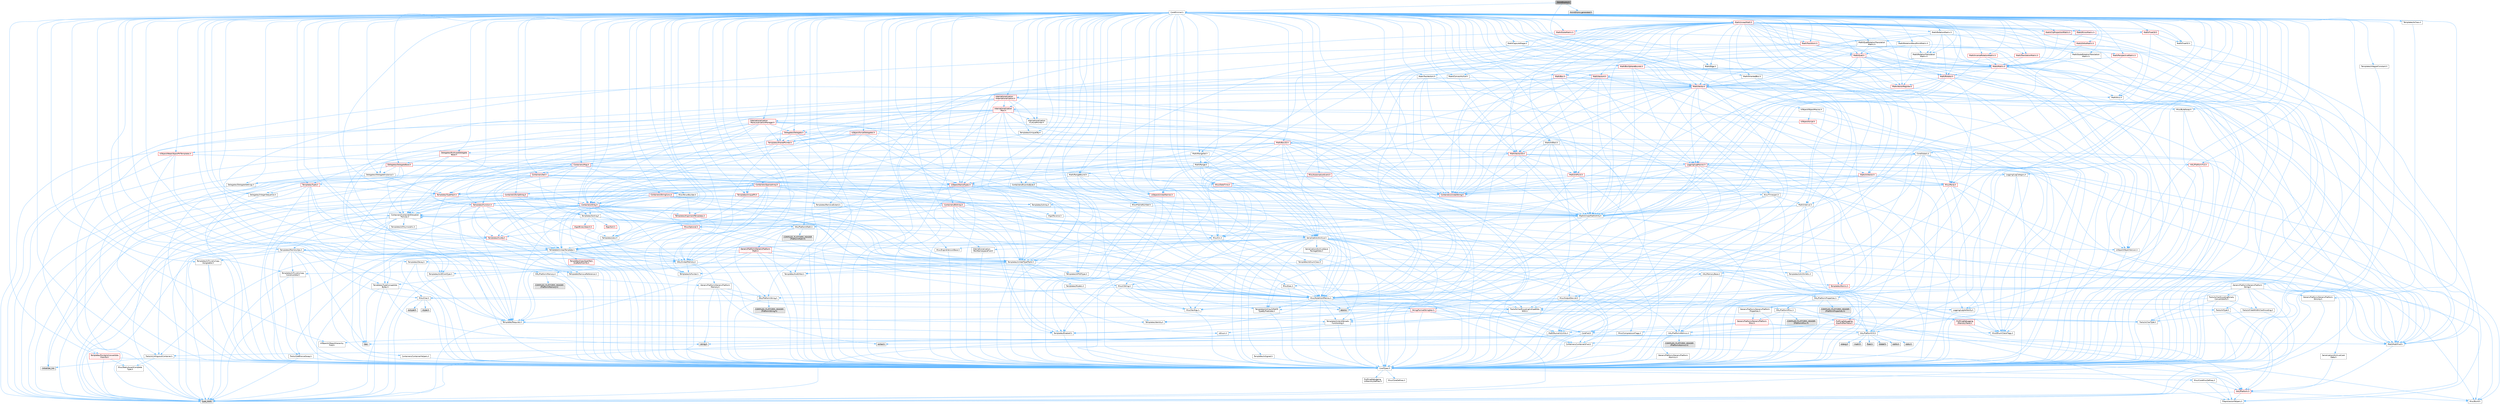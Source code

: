 digraph "AnimEnums.h"
{
 // INTERACTIVE_SVG=YES
 // LATEX_PDF_SIZE
  bgcolor="transparent";
  edge [fontname=Helvetica,fontsize=10,labelfontname=Helvetica,labelfontsize=10];
  node [fontname=Helvetica,fontsize=10,shape=box,height=0.2,width=0.4];
  Node1 [id="Node000001",label="AnimEnums.h",height=0.2,width=0.4,color="gray40", fillcolor="grey60", style="filled", fontcolor="black",tooltip=" "];
  Node1 -> Node2 [id="edge1_Node000001_Node000002",color="steelblue1",style="solid",tooltip=" "];
  Node2 [id="Node000002",label="CoreMinimal.h",height=0.2,width=0.4,color="grey40", fillcolor="white", style="filled",URL="$d7/d67/CoreMinimal_8h.html",tooltip=" "];
  Node2 -> Node3 [id="edge2_Node000002_Node000003",color="steelblue1",style="solid",tooltip=" "];
  Node3 [id="Node000003",label="CoreTypes.h",height=0.2,width=0.4,color="grey40", fillcolor="white", style="filled",URL="$dc/dec/CoreTypes_8h.html",tooltip=" "];
  Node3 -> Node4 [id="edge3_Node000003_Node000004",color="steelblue1",style="solid",tooltip=" "];
  Node4 [id="Node000004",label="HAL/Platform.h",height=0.2,width=0.4,color="red", fillcolor="#FFF0F0", style="filled",URL="$d9/dd0/Platform_8h.html",tooltip=" "];
  Node4 -> Node5 [id="edge4_Node000004_Node000005",color="steelblue1",style="solid",tooltip=" "];
  Node5 [id="Node000005",label="Misc/Build.h",height=0.2,width=0.4,color="grey40", fillcolor="white", style="filled",URL="$d3/dbb/Build_8h.html",tooltip=" "];
  Node4 -> Node7 [id="edge5_Node000004_Node000007",color="steelblue1",style="solid",tooltip=" "];
  Node7 [id="Node000007",label="type_traits",height=0.2,width=0.4,color="grey60", fillcolor="#E0E0E0", style="filled",tooltip=" "];
  Node4 -> Node8 [id="edge6_Node000004_Node000008",color="steelblue1",style="solid",tooltip=" "];
  Node8 [id="Node000008",label="PreprocessorHelpers.h",height=0.2,width=0.4,color="grey40", fillcolor="white", style="filled",URL="$db/ddb/PreprocessorHelpers_8h.html",tooltip=" "];
  Node3 -> Node14 [id="edge7_Node000003_Node000014",color="steelblue1",style="solid",tooltip=" "];
  Node14 [id="Node000014",label="ProfilingDebugging\l/UMemoryDefines.h",height=0.2,width=0.4,color="grey40", fillcolor="white", style="filled",URL="$d2/da2/UMemoryDefines_8h.html",tooltip=" "];
  Node3 -> Node15 [id="edge8_Node000003_Node000015",color="steelblue1",style="solid",tooltip=" "];
  Node15 [id="Node000015",label="Misc/CoreMiscDefines.h",height=0.2,width=0.4,color="grey40", fillcolor="white", style="filled",URL="$da/d38/CoreMiscDefines_8h.html",tooltip=" "];
  Node15 -> Node4 [id="edge9_Node000015_Node000004",color="steelblue1",style="solid",tooltip=" "];
  Node15 -> Node8 [id="edge10_Node000015_Node000008",color="steelblue1",style="solid",tooltip=" "];
  Node3 -> Node16 [id="edge11_Node000003_Node000016",color="steelblue1",style="solid",tooltip=" "];
  Node16 [id="Node000016",label="Misc/CoreDefines.h",height=0.2,width=0.4,color="grey40", fillcolor="white", style="filled",URL="$d3/dd2/CoreDefines_8h.html",tooltip=" "];
  Node2 -> Node17 [id="edge12_Node000002_Node000017",color="steelblue1",style="solid",tooltip=" "];
  Node17 [id="Node000017",label="CoreFwd.h",height=0.2,width=0.4,color="grey40", fillcolor="white", style="filled",URL="$d1/d1e/CoreFwd_8h.html",tooltip=" "];
  Node17 -> Node3 [id="edge13_Node000017_Node000003",color="steelblue1",style="solid",tooltip=" "];
  Node17 -> Node18 [id="edge14_Node000017_Node000018",color="steelblue1",style="solid",tooltip=" "];
  Node18 [id="Node000018",label="Containers/ContainersFwd.h",height=0.2,width=0.4,color="grey40", fillcolor="white", style="filled",URL="$d4/d0a/ContainersFwd_8h.html",tooltip=" "];
  Node18 -> Node4 [id="edge15_Node000018_Node000004",color="steelblue1",style="solid",tooltip=" "];
  Node18 -> Node3 [id="edge16_Node000018_Node000003",color="steelblue1",style="solid",tooltip=" "];
  Node18 -> Node19 [id="edge17_Node000018_Node000019",color="steelblue1",style="solid",tooltip=" "];
  Node19 [id="Node000019",label="Traits/IsContiguousContainer.h",height=0.2,width=0.4,color="grey40", fillcolor="white", style="filled",URL="$d5/d3c/IsContiguousContainer_8h.html",tooltip=" "];
  Node19 -> Node3 [id="edge18_Node000019_Node000003",color="steelblue1",style="solid",tooltip=" "];
  Node19 -> Node20 [id="edge19_Node000019_Node000020",color="steelblue1",style="solid",tooltip=" "];
  Node20 [id="Node000020",label="Misc/StaticAssertComplete\lType.h",height=0.2,width=0.4,color="grey40", fillcolor="white", style="filled",URL="$d5/d4e/StaticAssertCompleteType_8h.html",tooltip=" "];
  Node19 -> Node21 [id="edge20_Node000019_Node000021",color="steelblue1",style="solid",tooltip=" "];
  Node21 [id="Node000021",label="initializer_list",height=0.2,width=0.4,color="grey60", fillcolor="#E0E0E0", style="filled",tooltip=" "];
  Node17 -> Node22 [id="edge21_Node000017_Node000022",color="steelblue1",style="solid",tooltip=" "];
  Node22 [id="Node000022",label="Math/MathFwd.h",height=0.2,width=0.4,color="grey40", fillcolor="white", style="filled",URL="$d2/d10/MathFwd_8h.html",tooltip=" "];
  Node22 -> Node4 [id="edge22_Node000022_Node000004",color="steelblue1",style="solid",tooltip=" "];
  Node17 -> Node23 [id="edge23_Node000017_Node000023",color="steelblue1",style="solid",tooltip=" "];
  Node23 [id="Node000023",label="UObject/UObjectHierarchy\lFwd.h",height=0.2,width=0.4,color="grey40", fillcolor="white", style="filled",URL="$d3/d13/UObjectHierarchyFwd_8h.html",tooltip=" "];
  Node2 -> Node23 [id="edge24_Node000002_Node000023",color="steelblue1",style="solid",tooltip=" "];
  Node2 -> Node18 [id="edge25_Node000002_Node000018",color="steelblue1",style="solid",tooltip=" "];
  Node2 -> Node24 [id="edge26_Node000002_Node000024",color="steelblue1",style="solid",tooltip=" "];
  Node24 [id="Node000024",label="Misc/VarArgs.h",height=0.2,width=0.4,color="grey40", fillcolor="white", style="filled",URL="$d5/d6f/VarArgs_8h.html",tooltip=" "];
  Node24 -> Node3 [id="edge27_Node000024_Node000003",color="steelblue1",style="solid",tooltip=" "];
  Node2 -> Node25 [id="edge28_Node000002_Node000025",color="steelblue1",style="solid",tooltip=" "];
  Node25 [id="Node000025",label="Logging/LogVerbosity.h",height=0.2,width=0.4,color="grey40", fillcolor="white", style="filled",URL="$d2/d8f/LogVerbosity_8h.html",tooltip=" "];
  Node25 -> Node3 [id="edge29_Node000025_Node000003",color="steelblue1",style="solid",tooltip=" "];
  Node2 -> Node26 [id="edge30_Node000002_Node000026",color="steelblue1",style="solid",tooltip=" "];
  Node26 [id="Node000026",label="Misc/OutputDevice.h",height=0.2,width=0.4,color="grey40", fillcolor="white", style="filled",URL="$d7/d32/OutputDevice_8h.html",tooltip=" "];
  Node26 -> Node17 [id="edge31_Node000026_Node000017",color="steelblue1",style="solid",tooltip=" "];
  Node26 -> Node3 [id="edge32_Node000026_Node000003",color="steelblue1",style="solid",tooltip=" "];
  Node26 -> Node25 [id="edge33_Node000026_Node000025",color="steelblue1",style="solid",tooltip=" "];
  Node26 -> Node24 [id="edge34_Node000026_Node000024",color="steelblue1",style="solid",tooltip=" "];
  Node26 -> Node27 [id="edge35_Node000026_Node000027",color="steelblue1",style="solid",tooltip=" "];
  Node27 [id="Node000027",label="Templates/IsArrayOrRefOf\lTypeByPredicate.h",height=0.2,width=0.4,color="grey40", fillcolor="white", style="filled",URL="$d6/da1/IsArrayOrRefOfTypeByPredicate_8h.html",tooltip=" "];
  Node27 -> Node3 [id="edge36_Node000027_Node000003",color="steelblue1",style="solid",tooltip=" "];
  Node26 -> Node28 [id="edge37_Node000026_Node000028",color="steelblue1",style="solid",tooltip=" "];
  Node28 [id="Node000028",label="Templates/IsValidVariadic\lFunctionArg.h",height=0.2,width=0.4,color="grey40", fillcolor="white", style="filled",URL="$d0/dc8/IsValidVariadicFunctionArg_8h.html",tooltip=" "];
  Node28 -> Node3 [id="edge38_Node000028_Node000003",color="steelblue1",style="solid",tooltip=" "];
  Node28 -> Node29 [id="edge39_Node000028_Node000029",color="steelblue1",style="solid",tooltip=" "];
  Node29 [id="Node000029",label="IsEnum.h",height=0.2,width=0.4,color="grey40", fillcolor="white", style="filled",URL="$d4/de5/IsEnum_8h.html",tooltip=" "];
  Node28 -> Node7 [id="edge40_Node000028_Node000007",color="steelblue1",style="solid",tooltip=" "];
  Node26 -> Node30 [id="edge41_Node000026_Node000030",color="steelblue1",style="solid",tooltip=" "];
  Node30 [id="Node000030",label="Traits/IsCharEncodingCompatible\lWith.h",height=0.2,width=0.4,color="grey40", fillcolor="white", style="filled",URL="$df/dd1/IsCharEncodingCompatibleWith_8h.html",tooltip=" "];
  Node30 -> Node7 [id="edge42_Node000030_Node000007",color="steelblue1",style="solid",tooltip=" "];
  Node30 -> Node31 [id="edge43_Node000030_Node000031",color="steelblue1",style="solid",tooltip=" "];
  Node31 [id="Node000031",label="Traits/IsCharType.h",height=0.2,width=0.4,color="grey40", fillcolor="white", style="filled",URL="$db/d51/IsCharType_8h.html",tooltip=" "];
  Node31 -> Node3 [id="edge44_Node000031_Node000003",color="steelblue1",style="solid",tooltip=" "];
  Node2 -> Node32 [id="edge45_Node000002_Node000032",color="steelblue1",style="solid",tooltip=" "];
  Node32 [id="Node000032",label="HAL/PlatformCrt.h",height=0.2,width=0.4,color="grey40", fillcolor="white", style="filled",URL="$d8/d75/PlatformCrt_8h.html",tooltip=" "];
  Node32 -> Node33 [id="edge46_Node000032_Node000033",color="steelblue1",style="solid",tooltip=" "];
  Node33 [id="Node000033",label="new",height=0.2,width=0.4,color="grey60", fillcolor="#E0E0E0", style="filled",tooltip=" "];
  Node32 -> Node34 [id="edge47_Node000032_Node000034",color="steelblue1",style="solid",tooltip=" "];
  Node34 [id="Node000034",label="wchar.h",height=0.2,width=0.4,color="grey60", fillcolor="#E0E0E0", style="filled",tooltip=" "];
  Node32 -> Node35 [id="edge48_Node000032_Node000035",color="steelblue1",style="solid",tooltip=" "];
  Node35 [id="Node000035",label="stddef.h",height=0.2,width=0.4,color="grey60", fillcolor="#E0E0E0", style="filled",tooltip=" "];
  Node32 -> Node36 [id="edge49_Node000032_Node000036",color="steelblue1",style="solid",tooltip=" "];
  Node36 [id="Node000036",label="stdlib.h",height=0.2,width=0.4,color="grey60", fillcolor="#E0E0E0", style="filled",tooltip=" "];
  Node32 -> Node37 [id="edge50_Node000032_Node000037",color="steelblue1",style="solid",tooltip=" "];
  Node37 [id="Node000037",label="stdio.h",height=0.2,width=0.4,color="grey60", fillcolor="#E0E0E0", style="filled",tooltip=" "];
  Node32 -> Node38 [id="edge51_Node000032_Node000038",color="steelblue1",style="solid",tooltip=" "];
  Node38 [id="Node000038",label="stdarg.h",height=0.2,width=0.4,color="grey60", fillcolor="#E0E0E0", style="filled",tooltip=" "];
  Node32 -> Node39 [id="edge52_Node000032_Node000039",color="steelblue1",style="solid",tooltip=" "];
  Node39 [id="Node000039",label="math.h",height=0.2,width=0.4,color="grey60", fillcolor="#E0E0E0", style="filled",tooltip=" "];
  Node32 -> Node40 [id="edge53_Node000032_Node000040",color="steelblue1",style="solid",tooltip=" "];
  Node40 [id="Node000040",label="float.h",height=0.2,width=0.4,color="grey60", fillcolor="#E0E0E0", style="filled",tooltip=" "];
  Node32 -> Node41 [id="edge54_Node000032_Node000041",color="steelblue1",style="solid",tooltip=" "];
  Node41 [id="Node000041",label="string.h",height=0.2,width=0.4,color="grey60", fillcolor="#E0E0E0", style="filled",tooltip=" "];
  Node2 -> Node42 [id="edge55_Node000002_Node000042",color="steelblue1",style="solid",tooltip=" "];
  Node42 [id="Node000042",label="HAL/PlatformMisc.h",height=0.2,width=0.4,color="grey40", fillcolor="white", style="filled",URL="$d0/df5/PlatformMisc_8h.html",tooltip=" "];
  Node42 -> Node3 [id="edge56_Node000042_Node000003",color="steelblue1",style="solid",tooltip=" "];
  Node42 -> Node43 [id="edge57_Node000042_Node000043",color="steelblue1",style="solid",tooltip=" "];
  Node43 [id="Node000043",label="GenericPlatform/GenericPlatform\lMisc.h",height=0.2,width=0.4,color="red", fillcolor="#FFF0F0", style="filled",URL="$db/d9a/GenericPlatformMisc_8h.html",tooltip=" "];
  Node43 -> Node17 [id="edge58_Node000043_Node000017",color="steelblue1",style="solid",tooltip=" "];
  Node43 -> Node3 [id="edge59_Node000043_Node000003",color="steelblue1",style="solid",tooltip=" "];
  Node43 -> Node32 [id="edge60_Node000043_Node000032",color="steelblue1",style="solid",tooltip=" "];
  Node43 -> Node47 [id="edge61_Node000043_Node000047",color="steelblue1",style="solid",tooltip=" "];
  Node47 [id="Node000047",label="Math/NumericLimits.h",height=0.2,width=0.4,color="grey40", fillcolor="white", style="filled",URL="$df/d1b/NumericLimits_8h.html",tooltip=" "];
  Node47 -> Node3 [id="edge62_Node000047_Node000003",color="steelblue1",style="solid",tooltip=" "];
  Node43 -> Node48 [id="edge63_Node000043_Node000048",color="steelblue1",style="solid",tooltip=" "];
  Node48 [id="Node000048",label="Misc/CompressionFlags.h",height=0.2,width=0.4,color="grey40", fillcolor="white", style="filled",URL="$d9/d76/CompressionFlags_8h.html",tooltip=" "];
  Node43 -> Node49 [id="edge64_Node000043_Node000049",color="steelblue1",style="solid",tooltip=" "];
  Node49 [id="Node000049",label="Misc/EnumClassFlags.h",height=0.2,width=0.4,color="grey40", fillcolor="white", style="filled",URL="$d8/de7/EnumClassFlags_8h.html",tooltip=" "];
  Node42 -> Node52 [id="edge65_Node000042_Node000052",color="steelblue1",style="solid",tooltip=" "];
  Node52 [id="Node000052",label="COMPILED_PLATFORM_HEADER\l(PlatformMisc.h)",height=0.2,width=0.4,color="grey60", fillcolor="#E0E0E0", style="filled",tooltip=" "];
  Node42 -> Node53 [id="edge66_Node000042_Node000053",color="steelblue1",style="solid",tooltip=" "];
  Node53 [id="Node000053",label="ProfilingDebugging\l/CpuProfilerTrace.h",height=0.2,width=0.4,color="red", fillcolor="#FFF0F0", style="filled",URL="$da/dcb/CpuProfilerTrace_8h.html",tooltip=" "];
  Node53 -> Node3 [id="edge67_Node000053_Node000003",color="steelblue1",style="solid",tooltip=" "];
  Node53 -> Node18 [id="edge68_Node000053_Node000018",color="steelblue1",style="solid",tooltip=" "];
  Node53 -> Node54 [id="edge69_Node000053_Node000054",color="steelblue1",style="solid",tooltip=" "];
  Node54 [id="Node000054",label="HAL/PlatformAtomics.h",height=0.2,width=0.4,color="grey40", fillcolor="white", style="filled",URL="$d3/d36/PlatformAtomics_8h.html",tooltip=" "];
  Node54 -> Node3 [id="edge70_Node000054_Node000003",color="steelblue1",style="solid",tooltip=" "];
  Node54 -> Node55 [id="edge71_Node000054_Node000055",color="steelblue1",style="solid",tooltip=" "];
  Node55 [id="Node000055",label="GenericPlatform/GenericPlatform\lAtomics.h",height=0.2,width=0.4,color="grey40", fillcolor="white", style="filled",URL="$da/d72/GenericPlatformAtomics_8h.html",tooltip=" "];
  Node55 -> Node3 [id="edge72_Node000055_Node000003",color="steelblue1",style="solid",tooltip=" "];
  Node54 -> Node56 [id="edge73_Node000054_Node000056",color="steelblue1",style="solid",tooltip=" "];
  Node56 [id="Node000056",label="COMPILED_PLATFORM_HEADER\l(PlatformAtomics.h)",height=0.2,width=0.4,color="grey60", fillcolor="#E0E0E0", style="filled",tooltip=" "];
  Node53 -> Node8 [id="edge74_Node000053_Node000008",color="steelblue1",style="solid",tooltip=" "];
  Node53 -> Node5 [id="edge75_Node000053_Node000005",color="steelblue1",style="solid",tooltip=" "];
  Node2 -> Node61 [id="edge76_Node000002_Node000061",color="steelblue1",style="solid",tooltip=" "];
  Node61 [id="Node000061",label="Misc/AssertionMacros.h",height=0.2,width=0.4,color="grey40", fillcolor="white", style="filled",URL="$d0/dfa/AssertionMacros_8h.html",tooltip=" "];
  Node61 -> Node3 [id="edge77_Node000061_Node000003",color="steelblue1",style="solid",tooltip=" "];
  Node61 -> Node4 [id="edge78_Node000061_Node000004",color="steelblue1",style="solid",tooltip=" "];
  Node61 -> Node42 [id="edge79_Node000061_Node000042",color="steelblue1",style="solid",tooltip=" "];
  Node61 -> Node8 [id="edge80_Node000061_Node000008",color="steelblue1",style="solid",tooltip=" "];
  Node61 -> Node62 [id="edge81_Node000061_Node000062",color="steelblue1",style="solid",tooltip=" "];
  Node62 [id="Node000062",label="Templates/EnableIf.h",height=0.2,width=0.4,color="grey40", fillcolor="white", style="filled",URL="$d7/d60/EnableIf_8h.html",tooltip=" "];
  Node62 -> Node3 [id="edge82_Node000062_Node000003",color="steelblue1",style="solid",tooltip=" "];
  Node61 -> Node27 [id="edge83_Node000061_Node000027",color="steelblue1",style="solid",tooltip=" "];
  Node61 -> Node28 [id="edge84_Node000061_Node000028",color="steelblue1",style="solid",tooltip=" "];
  Node61 -> Node30 [id="edge85_Node000061_Node000030",color="steelblue1",style="solid",tooltip=" "];
  Node61 -> Node24 [id="edge86_Node000061_Node000024",color="steelblue1",style="solid",tooltip=" "];
  Node61 -> Node63 [id="edge87_Node000061_Node000063",color="steelblue1",style="solid",tooltip=" "];
  Node63 [id="Node000063",label="String/FormatStringSan.h",height=0.2,width=0.4,color="red", fillcolor="#FFF0F0", style="filled",URL="$d3/d8b/FormatStringSan_8h.html",tooltip=" "];
  Node63 -> Node7 [id="edge88_Node000063_Node000007",color="steelblue1",style="solid",tooltip=" "];
  Node63 -> Node3 [id="edge89_Node000063_Node000003",color="steelblue1",style="solid",tooltip=" "];
  Node63 -> Node64 [id="edge90_Node000063_Node000064",color="steelblue1",style="solid",tooltip=" "];
  Node64 [id="Node000064",label="Templates/Requires.h",height=0.2,width=0.4,color="grey40", fillcolor="white", style="filled",URL="$dc/d96/Requires_8h.html",tooltip=" "];
  Node64 -> Node62 [id="edge91_Node000064_Node000062",color="steelblue1",style="solid",tooltip=" "];
  Node64 -> Node7 [id="edge92_Node000064_Node000007",color="steelblue1",style="solid",tooltip=" "];
  Node63 -> Node65 [id="edge93_Node000063_Node000065",color="steelblue1",style="solid",tooltip=" "];
  Node65 [id="Node000065",label="Templates/Identity.h",height=0.2,width=0.4,color="grey40", fillcolor="white", style="filled",URL="$d0/dd5/Identity_8h.html",tooltip=" "];
  Node63 -> Node28 [id="edge94_Node000063_Node000028",color="steelblue1",style="solid",tooltip=" "];
  Node63 -> Node31 [id="edge95_Node000063_Node000031",color="steelblue1",style="solid",tooltip=" "];
  Node63 -> Node18 [id="edge96_Node000063_Node000018",color="steelblue1",style="solid",tooltip=" "];
  Node61 -> Node69 [id="edge97_Node000061_Node000069",color="steelblue1",style="solid",tooltip=" "];
  Node69 [id="Node000069",label="atomic",height=0.2,width=0.4,color="grey60", fillcolor="#E0E0E0", style="filled",tooltip=" "];
  Node2 -> Node70 [id="edge98_Node000002_Node000070",color="steelblue1",style="solid",tooltip=" "];
  Node70 [id="Node000070",label="Templates/IsPointer.h",height=0.2,width=0.4,color="grey40", fillcolor="white", style="filled",URL="$d7/d05/IsPointer_8h.html",tooltip=" "];
  Node70 -> Node3 [id="edge99_Node000070_Node000003",color="steelblue1",style="solid",tooltip=" "];
  Node2 -> Node71 [id="edge100_Node000002_Node000071",color="steelblue1",style="solid",tooltip=" "];
  Node71 [id="Node000071",label="HAL/PlatformMemory.h",height=0.2,width=0.4,color="grey40", fillcolor="white", style="filled",URL="$de/d68/PlatformMemory_8h.html",tooltip=" "];
  Node71 -> Node3 [id="edge101_Node000071_Node000003",color="steelblue1",style="solid",tooltip=" "];
  Node71 -> Node72 [id="edge102_Node000071_Node000072",color="steelblue1",style="solid",tooltip=" "];
  Node72 [id="Node000072",label="GenericPlatform/GenericPlatform\lMemory.h",height=0.2,width=0.4,color="grey40", fillcolor="white", style="filled",URL="$dd/d22/GenericPlatformMemory_8h.html",tooltip=" "];
  Node72 -> Node17 [id="edge103_Node000072_Node000017",color="steelblue1",style="solid",tooltip=" "];
  Node72 -> Node3 [id="edge104_Node000072_Node000003",color="steelblue1",style="solid",tooltip=" "];
  Node72 -> Node73 [id="edge105_Node000072_Node000073",color="steelblue1",style="solid",tooltip=" "];
  Node73 [id="Node000073",label="HAL/PlatformString.h",height=0.2,width=0.4,color="grey40", fillcolor="white", style="filled",URL="$db/db5/PlatformString_8h.html",tooltip=" "];
  Node73 -> Node3 [id="edge106_Node000073_Node000003",color="steelblue1",style="solid",tooltip=" "];
  Node73 -> Node74 [id="edge107_Node000073_Node000074",color="steelblue1",style="solid",tooltip=" "];
  Node74 [id="Node000074",label="COMPILED_PLATFORM_HEADER\l(PlatformString.h)",height=0.2,width=0.4,color="grey60", fillcolor="#E0E0E0", style="filled",tooltip=" "];
  Node72 -> Node41 [id="edge108_Node000072_Node000041",color="steelblue1",style="solid",tooltip=" "];
  Node72 -> Node34 [id="edge109_Node000072_Node000034",color="steelblue1",style="solid",tooltip=" "];
  Node71 -> Node75 [id="edge110_Node000071_Node000075",color="steelblue1",style="solid",tooltip=" "];
  Node75 [id="Node000075",label="COMPILED_PLATFORM_HEADER\l(PlatformMemory.h)",height=0.2,width=0.4,color="grey60", fillcolor="#E0E0E0", style="filled",tooltip=" "];
  Node2 -> Node54 [id="edge111_Node000002_Node000054",color="steelblue1",style="solid",tooltip=" "];
  Node2 -> Node76 [id="edge112_Node000002_Node000076",color="steelblue1",style="solid",tooltip=" "];
  Node76 [id="Node000076",label="Misc/Exec.h",height=0.2,width=0.4,color="grey40", fillcolor="white", style="filled",URL="$de/ddb/Exec_8h.html",tooltip=" "];
  Node76 -> Node3 [id="edge113_Node000076_Node000003",color="steelblue1",style="solid",tooltip=" "];
  Node76 -> Node61 [id="edge114_Node000076_Node000061",color="steelblue1",style="solid",tooltip=" "];
  Node2 -> Node77 [id="edge115_Node000002_Node000077",color="steelblue1",style="solid",tooltip=" "];
  Node77 [id="Node000077",label="HAL/MemoryBase.h",height=0.2,width=0.4,color="grey40", fillcolor="white", style="filled",URL="$d6/d9f/MemoryBase_8h.html",tooltip=" "];
  Node77 -> Node3 [id="edge116_Node000077_Node000003",color="steelblue1",style="solid",tooltip=" "];
  Node77 -> Node54 [id="edge117_Node000077_Node000054",color="steelblue1",style="solid",tooltip=" "];
  Node77 -> Node32 [id="edge118_Node000077_Node000032",color="steelblue1",style="solid",tooltip=" "];
  Node77 -> Node76 [id="edge119_Node000077_Node000076",color="steelblue1",style="solid",tooltip=" "];
  Node77 -> Node26 [id="edge120_Node000077_Node000026",color="steelblue1",style="solid",tooltip=" "];
  Node77 -> Node78 [id="edge121_Node000077_Node000078",color="steelblue1",style="solid",tooltip=" "];
  Node78 [id="Node000078",label="Templates/Atomic.h",height=0.2,width=0.4,color="red", fillcolor="#FFF0F0", style="filled",URL="$d3/d91/Atomic_8h.html",tooltip=" "];
  Node78 -> Node86 [id="edge122_Node000078_Node000086",color="steelblue1",style="solid",tooltip=" "];
  Node86 [id="Node000086",label="Traits/IntType.h",height=0.2,width=0.4,color="grey40", fillcolor="white", style="filled",URL="$d7/deb/IntType_8h.html",tooltip=" "];
  Node86 -> Node4 [id="edge123_Node000086_Node000004",color="steelblue1",style="solid",tooltip=" "];
  Node78 -> Node69 [id="edge124_Node000078_Node000069",color="steelblue1",style="solid",tooltip=" "];
  Node2 -> Node87 [id="edge125_Node000002_Node000087",color="steelblue1",style="solid",tooltip=" "];
  Node87 [id="Node000087",label="HAL/UnrealMemory.h",height=0.2,width=0.4,color="grey40", fillcolor="white", style="filled",URL="$d9/d96/UnrealMemory_8h.html",tooltip=" "];
  Node87 -> Node3 [id="edge126_Node000087_Node000003",color="steelblue1",style="solid",tooltip=" "];
  Node87 -> Node72 [id="edge127_Node000087_Node000072",color="steelblue1",style="solid",tooltip=" "];
  Node87 -> Node77 [id="edge128_Node000087_Node000077",color="steelblue1",style="solid",tooltip=" "];
  Node87 -> Node71 [id="edge129_Node000087_Node000071",color="steelblue1",style="solid",tooltip=" "];
  Node87 -> Node88 [id="edge130_Node000087_Node000088",color="steelblue1",style="solid",tooltip=" "];
  Node88 [id="Node000088",label="ProfilingDebugging\l/MemoryTrace.h",height=0.2,width=0.4,color="red", fillcolor="#FFF0F0", style="filled",URL="$da/dd7/MemoryTrace_8h.html",tooltip=" "];
  Node88 -> Node4 [id="edge131_Node000088_Node000004",color="steelblue1",style="solid",tooltip=" "];
  Node88 -> Node49 [id="edge132_Node000088_Node000049",color="steelblue1",style="solid",tooltip=" "];
  Node87 -> Node70 [id="edge133_Node000087_Node000070",color="steelblue1",style="solid",tooltip=" "];
  Node2 -> Node89 [id="edge134_Node000002_Node000089",color="steelblue1",style="solid",tooltip=" "];
  Node89 [id="Node000089",label="Templates/IsArithmetic.h",height=0.2,width=0.4,color="grey40", fillcolor="white", style="filled",URL="$d2/d5d/IsArithmetic_8h.html",tooltip=" "];
  Node89 -> Node3 [id="edge135_Node000089_Node000003",color="steelblue1",style="solid",tooltip=" "];
  Node2 -> Node83 [id="edge136_Node000002_Node000083",color="steelblue1",style="solid",tooltip=" "];
  Node83 [id="Node000083",label="Templates/AndOrNot.h",height=0.2,width=0.4,color="grey40", fillcolor="white", style="filled",URL="$db/d0a/AndOrNot_8h.html",tooltip=" "];
  Node83 -> Node3 [id="edge137_Node000083_Node000003",color="steelblue1",style="solid",tooltip=" "];
  Node2 -> Node90 [id="edge138_Node000002_Node000090",color="steelblue1",style="solid",tooltip=" "];
  Node90 [id="Node000090",label="Templates/IsPODType.h",height=0.2,width=0.4,color="grey40", fillcolor="white", style="filled",URL="$d7/db1/IsPODType_8h.html",tooltip=" "];
  Node90 -> Node3 [id="edge139_Node000090_Node000003",color="steelblue1",style="solid",tooltip=" "];
  Node2 -> Node91 [id="edge140_Node000002_Node000091",color="steelblue1",style="solid",tooltip=" "];
  Node91 [id="Node000091",label="Templates/IsUECoreType.h",height=0.2,width=0.4,color="grey40", fillcolor="white", style="filled",URL="$d1/db8/IsUECoreType_8h.html",tooltip=" "];
  Node91 -> Node3 [id="edge141_Node000091_Node000003",color="steelblue1",style="solid",tooltip=" "];
  Node91 -> Node7 [id="edge142_Node000091_Node000007",color="steelblue1",style="solid",tooltip=" "];
  Node2 -> Node84 [id="edge143_Node000002_Node000084",color="steelblue1",style="solid",tooltip=" "];
  Node84 [id="Node000084",label="Templates/IsTriviallyCopy\lConstructible.h",height=0.2,width=0.4,color="grey40", fillcolor="white", style="filled",URL="$d3/d78/IsTriviallyCopyConstructible_8h.html",tooltip=" "];
  Node84 -> Node3 [id="edge144_Node000084_Node000003",color="steelblue1",style="solid",tooltip=" "];
  Node84 -> Node7 [id="edge145_Node000084_Node000007",color="steelblue1",style="solid",tooltip=" "];
  Node2 -> Node92 [id="edge146_Node000002_Node000092",color="steelblue1",style="solid",tooltip=" "];
  Node92 [id="Node000092",label="Templates/UnrealTypeTraits.h",height=0.2,width=0.4,color="grey40", fillcolor="white", style="filled",URL="$d2/d2d/UnrealTypeTraits_8h.html",tooltip=" "];
  Node92 -> Node3 [id="edge147_Node000092_Node000003",color="steelblue1",style="solid",tooltip=" "];
  Node92 -> Node70 [id="edge148_Node000092_Node000070",color="steelblue1",style="solid",tooltip=" "];
  Node92 -> Node61 [id="edge149_Node000092_Node000061",color="steelblue1",style="solid",tooltip=" "];
  Node92 -> Node83 [id="edge150_Node000092_Node000083",color="steelblue1",style="solid",tooltip=" "];
  Node92 -> Node62 [id="edge151_Node000092_Node000062",color="steelblue1",style="solid",tooltip=" "];
  Node92 -> Node89 [id="edge152_Node000092_Node000089",color="steelblue1",style="solid",tooltip=" "];
  Node92 -> Node29 [id="edge153_Node000092_Node000029",color="steelblue1",style="solid",tooltip=" "];
  Node92 -> Node93 [id="edge154_Node000092_Node000093",color="steelblue1",style="solid",tooltip=" "];
  Node93 [id="Node000093",label="Templates/Models.h",height=0.2,width=0.4,color="grey40", fillcolor="white", style="filled",URL="$d3/d0c/Models_8h.html",tooltip=" "];
  Node93 -> Node65 [id="edge155_Node000093_Node000065",color="steelblue1",style="solid",tooltip=" "];
  Node92 -> Node90 [id="edge156_Node000092_Node000090",color="steelblue1",style="solid",tooltip=" "];
  Node92 -> Node91 [id="edge157_Node000092_Node000091",color="steelblue1",style="solid",tooltip=" "];
  Node92 -> Node84 [id="edge158_Node000092_Node000084",color="steelblue1",style="solid",tooltip=" "];
  Node2 -> Node62 [id="edge159_Node000002_Node000062",color="steelblue1",style="solid",tooltip=" "];
  Node2 -> Node94 [id="edge160_Node000002_Node000094",color="steelblue1",style="solid",tooltip=" "];
  Node94 [id="Node000094",label="Templates/RemoveReference.h",height=0.2,width=0.4,color="grey40", fillcolor="white", style="filled",URL="$da/dbe/RemoveReference_8h.html",tooltip=" "];
  Node94 -> Node3 [id="edge161_Node000094_Node000003",color="steelblue1",style="solid",tooltip=" "];
  Node2 -> Node95 [id="edge162_Node000002_Node000095",color="steelblue1",style="solid",tooltip=" "];
  Node95 [id="Node000095",label="Templates/IntegralConstant.h",height=0.2,width=0.4,color="grey40", fillcolor="white", style="filled",URL="$db/d1b/IntegralConstant_8h.html",tooltip=" "];
  Node95 -> Node3 [id="edge163_Node000095_Node000003",color="steelblue1",style="solid",tooltip=" "];
  Node2 -> Node96 [id="edge164_Node000002_Node000096",color="steelblue1",style="solid",tooltip=" "];
  Node96 [id="Node000096",label="Templates/IsClass.h",height=0.2,width=0.4,color="grey40", fillcolor="white", style="filled",URL="$db/dcb/IsClass_8h.html",tooltip=" "];
  Node96 -> Node3 [id="edge165_Node000096_Node000003",color="steelblue1",style="solid",tooltip=" "];
  Node2 -> Node97 [id="edge166_Node000002_Node000097",color="steelblue1",style="solid",tooltip=" "];
  Node97 [id="Node000097",label="Templates/TypeCompatible\lBytes.h",height=0.2,width=0.4,color="grey40", fillcolor="white", style="filled",URL="$df/d0a/TypeCompatibleBytes_8h.html",tooltip=" "];
  Node97 -> Node3 [id="edge167_Node000097_Node000003",color="steelblue1",style="solid",tooltip=" "];
  Node97 -> Node41 [id="edge168_Node000097_Node000041",color="steelblue1",style="solid",tooltip=" "];
  Node97 -> Node33 [id="edge169_Node000097_Node000033",color="steelblue1",style="solid",tooltip=" "];
  Node97 -> Node7 [id="edge170_Node000097_Node000007",color="steelblue1",style="solid",tooltip=" "];
  Node2 -> Node19 [id="edge171_Node000002_Node000019",color="steelblue1",style="solid",tooltip=" "];
  Node2 -> Node98 [id="edge172_Node000002_Node000098",color="steelblue1",style="solid",tooltip=" "];
  Node98 [id="Node000098",label="Templates/UnrealTemplate.h",height=0.2,width=0.4,color="grey40", fillcolor="white", style="filled",URL="$d4/d24/UnrealTemplate_8h.html",tooltip=" "];
  Node98 -> Node3 [id="edge173_Node000098_Node000003",color="steelblue1",style="solid",tooltip=" "];
  Node98 -> Node70 [id="edge174_Node000098_Node000070",color="steelblue1",style="solid",tooltip=" "];
  Node98 -> Node87 [id="edge175_Node000098_Node000087",color="steelblue1",style="solid",tooltip=" "];
  Node98 -> Node99 [id="edge176_Node000098_Node000099",color="steelblue1",style="solid",tooltip=" "];
  Node99 [id="Node000099",label="Templates/CopyQualifiers\lAndRefsFromTo.h",height=0.2,width=0.4,color="red", fillcolor="#FFF0F0", style="filled",URL="$d3/db3/CopyQualifiersAndRefsFromTo_8h.html",tooltip=" "];
  Node98 -> Node92 [id="edge177_Node000098_Node000092",color="steelblue1",style="solid",tooltip=" "];
  Node98 -> Node94 [id="edge178_Node000098_Node000094",color="steelblue1",style="solid",tooltip=" "];
  Node98 -> Node64 [id="edge179_Node000098_Node000064",color="steelblue1",style="solid",tooltip=" "];
  Node98 -> Node97 [id="edge180_Node000098_Node000097",color="steelblue1",style="solid",tooltip=" "];
  Node98 -> Node65 [id="edge181_Node000098_Node000065",color="steelblue1",style="solid",tooltip=" "];
  Node98 -> Node19 [id="edge182_Node000098_Node000019",color="steelblue1",style="solid",tooltip=" "];
  Node98 -> Node101 [id="edge183_Node000098_Node000101",color="steelblue1",style="solid",tooltip=" "];
  Node101 [id="Node000101",label="Traits/UseBitwiseSwap.h",height=0.2,width=0.4,color="grey40", fillcolor="white", style="filled",URL="$db/df3/UseBitwiseSwap_8h.html",tooltip=" "];
  Node101 -> Node3 [id="edge184_Node000101_Node000003",color="steelblue1",style="solid",tooltip=" "];
  Node101 -> Node7 [id="edge185_Node000101_Node000007",color="steelblue1",style="solid",tooltip=" "];
  Node98 -> Node7 [id="edge186_Node000098_Node000007",color="steelblue1",style="solid",tooltip=" "];
  Node2 -> Node47 [id="edge187_Node000002_Node000047",color="steelblue1",style="solid",tooltip=" "];
  Node2 -> Node102 [id="edge188_Node000002_Node000102",color="steelblue1",style="solid",tooltip=" "];
  Node102 [id="Node000102",label="HAL/PlatformMath.h",height=0.2,width=0.4,color="grey40", fillcolor="white", style="filled",URL="$dc/d53/PlatformMath_8h.html",tooltip=" "];
  Node102 -> Node3 [id="edge189_Node000102_Node000003",color="steelblue1",style="solid",tooltip=" "];
  Node102 -> Node103 [id="edge190_Node000102_Node000103",color="steelblue1",style="solid",tooltip=" "];
  Node103 [id="Node000103",label="GenericPlatform/GenericPlatform\lMath.h",height=0.2,width=0.4,color="red", fillcolor="#FFF0F0", style="filled",URL="$d5/d79/GenericPlatformMath_8h.html",tooltip=" "];
  Node103 -> Node3 [id="edge191_Node000103_Node000003",color="steelblue1",style="solid",tooltip=" "];
  Node103 -> Node18 [id="edge192_Node000103_Node000018",color="steelblue1",style="solid",tooltip=" "];
  Node103 -> Node32 [id="edge193_Node000103_Node000032",color="steelblue1",style="solid",tooltip=" "];
  Node103 -> Node83 [id="edge194_Node000103_Node000083",color="steelblue1",style="solid",tooltip=" "];
  Node103 -> Node104 [id="edge195_Node000103_Node000104",color="steelblue1",style="solid",tooltip=" "];
  Node104 [id="Node000104",label="Templates/Decay.h",height=0.2,width=0.4,color="grey40", fillcolor="white", style="filled",URL="$dd/d0f/Decay_8h.html",tooltip=" "];
  Node104 -> Node3 [id="edge196_Node000104_Node000003",color="steelblue1",style="solid",tooltip=" "];
  Node104 -> Node94 [id="edge197_Node000104_Node000094",color="steelblue1",style="solid",tooltip=" "];
  Node104 -> Node7 [id="edge198_Node000104_Node000007",color="steelblue1",style="solid",tooltip=" "];
  Node103 -> Node92 [id="edge199_Node000103_Node000092",color="steelblue1",style="solid",tooltip=" "];
  Node103 -> Node64 [id="edge200_Node000103_Node000064",color="steelblue1",style="solid",tooltip=" "];
  Node103 -> Node97 [id="edge201_Node000103_Node000097",color="steelblue1",style="solid",tooltip=" "];
  Node103 -> Node7 [id="edge202_Node000103_Node000007",color="steelblue1",style="solid",tooltip=" "];
  Node102 -> Node109 [id="edge203_Node000102_Node000109",color="steelblue1",style="solid",tooltip=" "];
  Node109 [id="Node000109",label="COMPILED_PLATFORM_HEADER\l(PlatformMath.h)",height=0.2,width=0.4,color="grey60", fillcolor="#E0E0E0", style="filled",tooltip=" "];
  Node2 -> Node85 [id="edge204_Node000002_Node000085",color="steelblue1",style="solid",tooltip=" "];
  Node85 [id="Node000085",label="Templates/IsTriviallyCopy\lAssignable.h",height=0.2,width=0.4,color="grey40", fillcolor="white", style="filled",URL="$d2/df2/IsTriviallyCopyAssignable_8h.html",tooltip=" "];
  Node85 -> Node3 [id="edge205_Node000085_Node000003",color="steelblue1",style="solid",tooltip=" "];
  Node85 -> Node7 [id="edge206_Node000085_Node000007",color="steelblue1",style="solid",tooltip=" "];
  Node2 -> Node110 [id="edge207_Node000002_Node000110",color="steelblue1",style="solid",tooltip=" "];
  Node110 [id="Node000110",label="Templates/MemoryOps.h",height=0.2,width=0.4,color="grey40", fillcolor="white", style="filled",URL="$db/dea/MemoryOps_8h.html",tooltip=" "];
  Node110 -> Node3 [id="edge208_Node000110_Node000003",color="steelblue1",style="solid",tooltip=" "];
  Node110 -> Node87 [id="edge209_Node000110_Node000087",color="steelblue1",style="solid",tooltip=" "];
  Node110 -> Node85 [id="edge210_Node000110_Node000085",color="steelblue1",style="solid",tooltip=" "];
  Node110 -> Node84 [id="edge211_Node000110_Node000084",color="steelblue1",style="solid",tooltip=" "];
  Node110 -> Node64 [id="edge212_Node000110_Node000064",color="steelblue1",style="solid",tooltip=" "];
  Node110 -> Node92 [id="edge213_Node000110_Node000092",color="steelblue1",style="solid",tooltip=" "];
  Node110 -> Node101 [id="edge214_Node000110_Node000101",color="steelblue1",style="solid",tooltip=" "];
  Node110 -> Node33 [id="edge215_Node000110_Node000033",color="steelblue1",style="solid",tooltip=" "];
  Node110 -> Node7 [id="edge216_Node000110_Node000007",color="steelblue1",style="solid",tooltip=" "];
  Node2 -> Node111 [id="edge217_Node000002_Node000111",color="steelblue1",style="solid",tooltip=" "];
  Node111 [id="Node000111",label="Containers/ContainerAllocation\lPolicies.h",height=0.2,width=0.4,color="grey40", fillcolor="white", style="filled",URL="$d7/dff/ContainerAllocationPolicies_8h.html",tooltip=" "];
  Node111 -> Node3 [id="edge218_Node000111_Node000003",color="steelblue1",style="solid",tooltip=" "];
  Node111 -> Node112 [id="edge219_Node000111_Node000112",color="steelblue1",style="solid",tooltip=" "];
  Node112 [id="Node000112",label="Containers/ContainerHelpers.h",height=0.2,width=0.4,color="grey40", fillcolor="white", style="filled",URL="$d7/d33/ContainerHelpers_8h.html",tooltip=" "];
  Node112 -> Node3 [id="edge220_Node000112_Node000003",color="steelblue1",style="solid",tooltip=" "];
  Node111 -> Node111 [id="edge221_Node000111_Node000111",color="steelblue1",style="solid",tooltip=" "];
  Node111 -> Node102 [id="edge222_Node000111_Node000102",color="steelblue1",style="solid",tooltip=" "];
  Node111 -> Node87 [id="edge223_Node000111_Node000087",color="steelblue1",style="solid",tooltip=" "];
  Node111 -> Node47 [id="edge224_Node000111_Node000047",color="steelblue1",style="solid",tooltip=" "];
  Node111 -> Node61 [id="edge225_Node000111_Node000061",color="steelblue1",style="solid",tooltip=" "];
  Node111 -> Node113 [id="edge226_Node000111_Node000113",color="steelblue1",style="solid",tooltip=" "];
  Node113 [id="Node000113",label="Templates/IsPolymorphic.h",height=0.2,width=0.4,color="grey40", fillcolor="white", style="filled",URL="$dc/d20/IsPolymorphic_8h.html",tooltip=" "];
  Node111 -> Node110 [id="edge227_Node000111_Node000110",color="steelblue1",style="solid",tooltip=" "];
  Node111 -> Node97 [id="edge228_Node000111_Node000097",color="steelblue1",style="solid",tooltip=" "];
  Node111 -> Node7 [id="edge229_Node000111_Node000007",color="steelblue1",style="solid",tooltip=" "];
  Node2 -> Node114 [id="edge230_Node000002_Node000114",color="steelblue1",style="solid",tooltip=" "];
  Node114 [id="Node000114",label="Templates/IsEnumClass.h",height=0.2,width=0.4,color="grey40", fillcolor="white", style="filled",URL="$d7/d15/IsEnumClass_8h.html",tooltip=" "];
  Node114 -> Node3 [id="edge231_Node000114_Node000003",color="steelblue1",style="solid",tooltip=" "];
  Node114 -> Node83 [id="edge232_Node000114_Node000083",color="steelblue1",style="solid",tooltip=" "];
  Node2 -> Node115 [id="edge233_Node000002_Node000115",color="steelblue1",style="solid",tooltip=" "];
  Node115 [id="Node000115",label="HAL/PlatformProperties.h",height=0.2,width=0.4,color="grey40", fillcolor="white", style="filled",URL="$d9/db0/PlatformProperties_8h.html",tooltip=" "];
  Node115 -> Node3 [id="edge234_Node000115_Node000003",color="steelblue1",style="solid",tooltip=" "];
  Node115 -> Node116 [id="edge235_Node000115_Node000116",color="steelblue1",style="solid",tooltip=" "];
  Node116 [id="Node000116",label="GenericPlatform/GenericPlatform\lProperties.h",height=0.2,width=0.4,color="grey40", fillcolor="white", style="filled",URL="$d2/dcd/GenericPlatformProperties_8h.html",tooltip=" "];
  Node116 -> Node3 [id="edge236_Node000116_Node000003",color="steelblue1",style="solid",tooltip=" "];
  Node116 -> Node43 [id="edge237_Node000116_Node000043",color="steelblue1",style="solid",tooltip=" "];
  Node115 -> Node117 [id="edge238_Node000115_Node000117",color="steelblue1",style="solid",tooltip=" "];
  Node117 [id="Node000117",label="COMPILED_PLATFORM_HEADER\l(PlatformProperties.h)",height=0.2,width=0.4,color="grey60", fillcolor="#E0E0E0", style="filled",tooltip=" "];
  Node2 -> Node118 [id="edge239_Node000002_Node000118",color="steelblue1",style="solid",tooltip=" "];
  Node118 [id="Node000118",label="Misc/EngineVersionBase.h",height=0.2,width=0.4,color="grey40", fillcolor="white", style="filled",URL="$d5/d2b/EngineVersionBase_8h.html",tooltip=" "];
  Node118 -> Node3 [id="edge240_Node000118_Node000003",color="steelblue1",style="solid",tooltip=" "];
  Node2 -> Node119 [id="edge241_Node000002_Node000119",color="steelblue1",style="solid",tooltip=" "];
  Node119 [id="Node000119",label="Internationalization\l/TextNamespaceFwd.h",height=0.2,width=0.4,color="grey40", fillcolor="white", style="filled",URL="$d8/d97/TextNamespaceFwd_8h.html",tooltip=" "];
  Node119 -> Node3 [id="edge242_Node000119_Node000003",color="steelblue1",style="solid",tooltip=" "];
  Node2 -> Node120 [id="edge243_Node000002_Node000120",color="steelblue1",style="solid",tooltip=" "];
  Node120 [id="Node000120",label="Serialization/Archive.h",height=0.2,width=0.4,color="grey40", fillcolor="white", style="filled",URL="$d7/d3b/Archive_8h.html",tooltip=" "];
  Node120 -> Node17 [id="edge244_Node000120_Node000017",color="steelblue1",style="solid",tooltip=" "];
  Node120 -> Node3 [id="edge245_Node000120_Node000003",color="steelblue1",style="solid",tooltip=" "];
  Node120 -> Node115 [id="edge246_Node000120_Node000115",color="steelblue1",style="solid",tooltip=" "];
  Node120 -> Node119 [id="edge247_Node000120_Node000119",color="steelblue1",style="solid",tooltip=" "];
  Node120 -> Node22 [id="edge248_Node000120_Node000022",color="steelblue1",style="solid",tooltip=" "];
  Node120 -> Node61 [id="edge249_Node000120_Node000061",color="steelblue1",style="solid",tooltip=" "];
  Node120 -> Node5 [id="edge250_Node000120_Node000005",color="steelblue1",style="solid",tooltip=" "];
  Node120 -> Node48 [id="edge251_Node000120_Node000048",color="steelblue1",style="solid",tooltip=" "];
  Node120 -> Node118 [id="edge252_Node000120_Node000118",color="steelblue1",style="solid",tooltip=" "];
  Node120 -> Node24 [id="edge253_Node000120_Node000024",color="steelblue1",style="solid",tooltip=" "];
  Node120 -> Node121 [id="edge254_Node000120_Node000121",color="steelblue1",style="solid",tooltip=" "];
  Node121 [id="Node000121",label="Serialization/ArchiveCook\lData.h",height=0.2,width=0.4,color="grey40", fillcolor="white", style="filled",URL="$dc/db6/ArchiveCookData_8h.html",tooltip=" "];
  Node121 -> Node4 [id="edge255_Node000121_Node000004",color="steelblue1",style="solid",tooltip=" "];
  Node120 -> Node122 [id="edge256_Node000120_Node000122",color="steelblue1",style="solid",tooltip=" "];
  Node122 [id="Node000122",label="Serialization/ArchiveSave\lPackageData.h",height=0.2,width=0.4,color="grey40", fillcolor="white", style="filled",URL="$d1/d37/ArchiveSavePackageData_8h.html",tooltip=" "];
  Node120 -> Node62 [id="edge257_Node000120_Node000062",color="steelblue1",style="solid",tooltip=" "];
  Node120 -> Node27 [id="edge258_Node000120_Node000027",color="steelblue1",style="solid",tooltip=" "];
  Node120 -> Node114 [id="edge259_Node000120_Node000114",color="steelblue1",style="solid",tooltip=" "];
  Node120 -> Node107 [id="edge260_Node000120_Node000107",color="steelblue1",style="solid",tooltip=" "];
  Node107 [id="Node000107",label="Templates/IsSigned.h",height=0.2,width=0.4,color="grey40", fillcolor="white", style="filled",URL="$d8/dd8/IsSigned_8h.html",tooltip=" "];
  Node107 -> Node3 [id="edge261_Node000107_Node000003",color="steelblue1",style="solid",tooltip=" "];
  Node120 -> Node28 [id="edge262_Node000120_Node000028",color="steelblue1",style="solid",tooltip=" "];
  Node120 -> Node98 [id="edge263_Node000120_Node000098",color="steelblue1",style="solid",tooltip=" "];
  Node120 -> Node30 [id="edge264_Node000120_Node000030",color="steelblue1",style="solid",tooltip=" "];
  Node120 -> Node123 [id="edge265_Node000120_Node000123",color="steelblue1",style="solid",tooltip=" "];
  Node123 [id="Node000123",label="UObject/ObjectVersion.h",height=0.2,width=0.4,color="grey40", fillcolor="white", style="filled",URL="$da/d63/ObjectVersion_8h.html",tooltip=" "];
  Node123 -> Node3 [id="edge266_Node000123_Node000003",color="steelblue1",style="solid",tooltip=" "];
  Node2 -> Node124 [id="edge267_Node000002_Node000124",color="steelblue1",style="solid",tooltip=" "];
  Node124 [id="Node000124",label="Templates/Less.h",height=0.2,width=0.4,color="grey40", fillcolor="white", style="filled",URL="$de/dc8/Less_8h.html",tooltip=" "];
  Node124 -> Node3 [id="edge268_Node000124_Node000003",color="steelblue1",style="solid",tooltip=" "];
  Node124 -> Node98 [id="edge269_Node000124_Node000098",color="steelblue1",style="solid",tooltip=" "];
  Node2 -> Node125 [id="edge270_Node000002_Node000125",color="steelblue1",style="solid",tooltip=" "];
  Node125 [id="Node000125",label="Templates/Sorting.h",height=0.2,width=0.4,color="grey40", fillcolor="white", style="filled",URL="$d3/d9e/Sorting_8h.html",tooltip=" "];
  Node125 -> Node3 [id="edge271_Node000125_Node000003",color="steelblue1",style="solid",tooltip=" "];
  Node125 -> Node126 [id="edge272_Node000125_Node000126",color="steelblue1",style="solid",tooltip=" "];
  Node126 [id="Node000126",label="Algo/BinarySearch.h",height=0.2,width=0.4,color="red", fillcolor="#FFF0F0", style="filled",URL="$db/db4/BinarySearch_8h.html",tooltip=" "];
  Node126 -> Node128 [id="edge273_Node000126_Node000128",color="steelblue1",style="solid",tooltip=" "];
  Node128 [id="Node000128",label="Templates/Invoke.h",height=0.2,width=0.4,color="red", fillcolor="#FFF0F0", style="filled",URL="$d7/deb/Invoke_8h.html",tooltip=" "];
  Node128 -> Node3 [id="edge274_Node000128_Node000003",color="steelblue1",style="solid",tooltip=" "];
  Node128 -> Node98 [id="edge275_Node000128_Node000098",color="steelblue1",style="solid",tooltip=" "];
  Node128 -> Node7 [id="edge276_Node000128_Node000007",color="steelblue1",style="solid",tooltip=" "];
  Node126 -> Node124 [id="edge277_Node000126_Node000124",color="steelblue1",style="solid",tooltip=" "];
  Node125 -> Node130 [id="edge278_Node000125_Node000130",color="steelblue1",style="solid",tooltip=" "];
  Node130 [id="Node000130",label="Algo/Sort.h",height=0.2,width=0.4,color="red", fillcolor="#FFF0F0", style="filled",URL="$d1/d87/Sort_8h.html",tooltip=" "];
  Node125 -> Node102 [id="edge279_Node000125_Node000102",color="steelblue1",style="solid",tooltip=" "];
  Node125 -> Node124 [id="edge280_Node000125_Node000124",color="steelblue1",style="solid",tooltip=" "];
  Node2 -> Node136 [id="edge281_Node000002_Node000136",color="steelblue1",style="solid",tooltip=" "];
  Node136 [id="Node000136",label="Misc/Char.h",height=0.2,width=0.4,color="grey40", fillcolor="white", style="filled",URL="$d0/d58/Char_8h.html",tooltip=" "];
  Node136 -> Node3 [id="edge282_Node000136_Node000003",color="steelblue1",style="solid",tooltip=" "];
  Node136 -> Node86 [id="edge283_Node000136_Node000086",color="steelblue1",style="solid",tooltip=" "];
  Node136 -> Node137 [id="edge284_Node000136_Node000137",color="steelblue1",style="solid",tooltip=" "];
  Node137 [id="Node000137",label="ctype.h",height=0.2,width=0.4,color="grey60", fillcolor="#E0E0E0", style="filled",tooltip=" "];
  Node136 -> Node138 [id="edge285_Node000136_Node000138",color="steelblue1",style="solid",tooltip=" "];
  Node138 [id="Node000138",label="wctype.h",height=0.2,width=0.4,color="grey60", fillcolor="#E0E0E0", style="filled",tooltip=" "];
  Node136 -> Node7 [id="edge286_Node000136_Node000007",color="steelblue1",style="solid",tooltip=" "];
  Node2 -> Node139 [id="edge287_Node000002_Node000139",color="steelblue1",style="solid",tooltip=" "];
  Node139 [id="Node000139",label="GenericPlatform/GenericPlatform\lStricmp.h",height=0.2,width=0.4,color="grey40", fillcolor="white", style="filled",URL="$d2/d86/GenericPlatformStricmp_8h.html",tooltip=" "];
  Node139 -> Node3 [id="edge288_Node000139_Node000003",color="steelblue1",style="solid",tooltip=" "];
  Node2 -> Node140 [id="edge289_Node000002_Node000140",color="steelblue1",style="solid",tooltip=" "];
  Node140 [id="Node000140",label="GenericPlatform/GenericPlatform\lString.h",height=0.2,width=0.4,color="grey40", fillcolor="white", style="filled",URL="$dd/d20/GenericPlatformString_8h.html",tooltip=" "];
  Node140 -> Node3 [id="edge290_Node000140_Node000003",color="steelblue1",style="solid",tooltip=" "];
  Node140 -> Node139 [id="edge291_Node000140_Node000139",color="steelblue1",style="solid",tooltip=" "];
  Node140 -> Node62 [id="edge292_Node000140_Node000062",color="steelblue1",style="solid",tooltip=" "];
  Node140 -> Node30 [id="edge293_Node000140_Node000030",color="steelblue1",style="solid",tooltip=" "];
  Node140 -> Node141 [id="edge294_Node000140_Node000141",color="steelblue1",style="solid",tooltip=" "];
  Node141 [id="Node000141",label="Traits/IsCharEncodingSimply\lConvertibleTo.h",height=0.2,width=0.4,color="grey40", fillcolor="white", style="filled",URL="$d4/dee/IsCharEncodingSimplyConvertibleTo_8h.html",tooltip=" "];
  Node141 -> Node7 [id="edge295_Node000141_Node000007",color="steelblue1",style="solid",tooltip=" "];
  Node141 -> Node30 [id="edge296_Node000141_Node000030",color="steelblue1",style="solid",tooltip=" "];
  Node141 -> Node142 [id="edge297_Node000141_Node000142",color="steelblue1",style="solid",tooltip=" "];
  Node142 [id="Node000142",label="Traits/IsFixedWidthCharEncoding.h",height=0.2,width=0.4,color="grey40", fillcolor="white", style="filled",URL="$dc/d9e/IsFixedWidthCharEncoding_8h.html",tooltip=" "];
  Node142 -> Node7 [id="edge298_Node000142_Node000007",color="steelblue1",style="solid",tooltip=" "];
  Node142 -> Node31 [id="edge299_Node000142_Node000031",color="steelblue1",style="solid",tooltip=" "];
  Node141 -> Node31 [id="edge300_Node000141_Node000031",color="steelblue1",style="solid",tooltip=" "];
  Node140 -> Node31 [id="edge301_Node000140_Node000031",color="steelblue1",style="solid",tooltip=" "];
  Node140 -> Node142 [id="edge302_Node000140_Node000142",color="steelblue1",style="solid",tooltip=" "];
  Node140 -> Node7 [id="edge303_Node000140_Node000007",color="steelblue1",style="solid",tooltip=" "];
  Node2 -> Node73 [id="edge304_Node000002_Node000073",color="steelblue1",style="solid",tooltip=" "];
  Node2 -> Node143 [id="edge305_Node000002_Node000143",color="steelblue1",style="solid",tooltip=" "];
  Node143 [id="Node000143",label="Misc/CString.h",height=0.2,width=0.4,color="grey40", fillcolor="white", style="filled",URL="$d2/d49/CString_8h.html",tooltip=" "];
  Node143 -> Node3 [id="edge306_Node000143_Node000003",color="steelblue1",style="solid",tooltip=" "];
  Node143 -> Node32 [id="edge307_Node000143_Node000032",color="steelblue1",style="solid",tooltip=" "];
  Node143 -> Node73 [id="edge308_Node000143_Node000073",color="steelblue1",style="solid",tooltip=" "];
  Node143 -> Node61 [id="edge309_Node000143_Node000061",color="steelblue1",style="solid",tooltip=" "];
  Node143 -> Node136 [id="edge310_Node000143_Node000136",color="steelblue1",style="solid",tooltip=" "];
  Node143 -> Node24 [id="edge311_Node000143_Node000024",color="steelblue1",style="solid",tooltip=" "];
  Node143 -> Node27 [id="edge312_Node000143_Node000027",color="steelblue1",style="solid",tooltip=" "];
  Node143 -> Node28 [id="edge313_Node000143_Node000028",color="steelblue1",style="solid",tooltip=" "];
  Node143 -> Node30 [id="edge314_Node000143_Node000030",color="steelblue1",style="solid",tooltip=" "];
  Node2 -> Node144 [id="edge315_Node000002_Node000144",color="steelblue1",style="solid",tooltip=" "];
  Node144 [id="Node000144",label="Misc/Crc.h",height=0.2,width=0.4,color="grey40", fillcolor="white", style="filled",URL="$d4/dd2/Crc_8h.html",tooltip=" "];
  Node144 -> Node3 [id="edge316_Node000144_Node000003",color="steelblue1",style="solid",tooltip=" "];
  Node144 -> Node73 [id="edge317_Node000144_Node000073",color="steelblue1",style="solid",tooltip=" "];
  Node144 -> Node61 [id="edge318_Node000144_Node000061",color="steelblue1",style="solid",tooltip=" "];
  Node144 -> Node143 [id="edge319_Node000144_Node000143",color="steelblue1",style="solid",tooltip=" "];
  Node144 -> Node136 [id="edge320_Node000144_Node000136",color="steelblue1",style="solid",tooltip=" "];
  Node144 -> Node92 [id="edge321_Node000144_Node000092",color="steelblue1",style="solid",tooltip=" "];
  Node144 -> Node31 [id="edge322_Node000144_Node000031",color="steelblue1",style="solid",tooltip=" "];
  Node2 -> Node135 [id="edge323_Node000002_Node000135",color="steelblue1",style="solid",tooltip=" "];
  Node135 [id="Node000135",label="Math/UnrealMathUtility.h",height=0.2,width=0.4,color="grey40", fillcolor="white", style="filled",URL="$db/db8/UnrealMathUtility_8h.html",tooltip=" "];
  Node135 -> Node3 [id="edge324_Node000135_Node000003",color="steelblue1",style="solid",tooltip=" "];
  Node135 -> Node61 [id="edge325_Node000135_Node000061",color="steelblue1",style="solid",tooltip=" "];
  Node135 -> Node102 [id="edge326_Node000135_Node000102",color="steelblue1",style="solid",tooltip=" "];
  Node135 -> Node22 [id="edge327_Node000135_Node000022",color="steelblue1",style="solid",tooltip=" "];
  Node135 -> Node65 [id="edge328_Node000135_Node000065",color="steelblue1",style="solid",tooltip=" "];
  Node135 -> Node64 [id="edge329_Node000135_Node000064",color="steelblue1",style="solid",tooltip=" "];
  Node2 -> Node145 [id="edge330_Node000002_Node000145",color="steelblue1",style="solid",tooltip=" "];
  Node145 [id="Node000145",label="Containers/UnrealString.h",height=0.2,width=0.4,color="red", fillcolor="#FFF0F0", style="filled",URL="$d5/dba/UnrealString_8h.html",tooltip=" "];
  Node2 -> Node149 [id="edge331_Node000002_Node000149",color="steelblue1",style="solid",tooltip=" "];
  Node149 [id="Node000149",label="Containers/Array.h",height=0.2,width=0.4,color="red", fillcolor="#FFF0F0", style="filled",URL="$df/dd0/Array_8h.html",tooltip=" "];
  Node149 -> Node3 [id="edge332_Node000149_Node000003",color="steelblue1",style="solid",tooltip=" "];
  Node149 -> Node61 [id="edge333_Node000149_Node000061",color="steelblue1",style="solid",tooltip=" "];
  Node149 -> Node87 [id="edge334_Node000149_Node000087",color="steelblue1",style="solid",tooltip=" "];
  Node149 -> Node92 [id="edge335_Node000149_Node000092",color="steelblue1",style="solid",tooltip=" "];
  Node149 -> Node98 [id="edge336_Node000149_Node000098",color="steelblue1",style="solid",tooltip=" "];
  Node149 -> Node111 [id="edge337_Node000149_Node000111",color="steelblue1",style="solid",tooltip=" "];
  Node149 -> Node120 [id="edge338_Node000149_Node000120",color="steelblue1",style="solid",tooltip=" "];
  Node149 -> Node128 [id="edge339_Node000149_Node000128",color="steelblue1",style="solid",tooltip=" "];
  Node149 -> Node124 [id="edge340_Node000149_Node000124",color="steelblue1",style="solid",tooltip=" "];
  Node149 -> Node64 [id="edge341_Node000149_Node000064",color="steelblue1",style="solid",tooltip=" "];
  Node149 -> Node125 [id="edge342_Node000149_Node000125",color="steelblue1",style="solid",tooltip=" "];
  Node149 -> Node172 [id="edge343_Node000149_Node000172",color="steelblue1",style="solid",tooltip=" "];
  Node172 [id="Node000172",label="Templates/AlignmentTemplates.h",height=0.2,width=0.4,color="red", fillcolor="#FFF0F0", style="filled",URL="$dd/d32/AlignmentTemplates_8h.html",tooltip=" "];
  Node172 -> Node3 [id="edge344_Node000172_Node000003",color="steelblue1",style="solid",tooltip=" "];
  Node172 -> Node70 [id="edge345_Node000172_Node000070",color="steelblue1",style="solid",tooltip=" "];
  Node149 -> Node7 [id="edge346_Node000149_Node000007",color="steelblue1",style="solid",tooltip=" "];
  Node2 -> Node173 [id="edge347_Node000002_Node000173",color="steelblue1",style="solid",tooltip=" "];
  Node173 [id="Node000173",label="Misc/FrameNumber.h",height=0.2,width=0.4,color="grey40", fillcolor="white", style="filled",URL="$dd/dbd/FrameNumber_8h.html",tooltip=" "];
  Node173 -> Node3 [id="edge348_Node000173_Node000003",color="steelblue1",style="solid",tooltip=" "];
  Node173 -> Node47 [id="edge349_Node000173_Node000047",color="steelblue1",style="solid",tooltip=" "];
  Node173 -> Node135 [id="edge350_Node000173_Node000135",color="steelblue1",style="solid",tooltip=" "];
  Node173 -> Node62 [id="edge351_Node000173_Node000062",color="steelblue1",style="solid",tooltip=" "];
  Node173 -> Node92 [id="edge352_Node000173_Node000092",color="steelblue1",style="solid",tooltip=" "];
  Node2 -> Node174 [id="edge353_Node000002_Node000174",color="steelblue1",style="solid",tooltip=" "];
  Node174 [id="Node000174",label="Misc/Timespan.h",height=0.2,width=0.4,color="grey40", fillcolor="white", style="filled",URL="$da/dd9/Timespan_8h.html",tooltip=" "];
  Node174 -> Node3 [id="edge354_Node000174_Node000003",color="steelblue1",style="solid",tooltip=" "];
  Node174 -> Node175 [id="edge355_Node000174_Node000175",color="steelblue1",style="solid",tooltip=" "];
  Node175 [id="Node000175",label="Math/Interval.h",height=0.2,width=0.4,color="grey40", fillcolor="white", style="filled",URL="$d1/d55/Interval_8h.html",tooltip=" "];
  Node175 -> Node3 [id="edge356_Node000175_Node000003",color="steelblue1",style="solid",tooltip=" "];
  Node175 -> Node89 [id="edge357_Node000175_Node000089",color="steelblue1",style="solid",tooltip=" "];
  Node175 -> Node92 [id="edge358_Node000175_Node000092",color="steelblue1",style="solid",tooltip=" "];
  Node175 -> Node47 [id="edge359_Node000175_Node000047",color="steelblue1",style="solid",tooltip=" "];
  Node175 -> Node135 [id="edge360_Node000175_Node000135",color="steelblue1",style="solid",tooltip=" "];
  Node174 -> Node135 [id="edge361_Node000174_Node000135",color="steelblue1",style="solid",tooltip=" "];
  Node174 -> Node61 [id="edge362_Node000174_Node000061",color="steelblue1",style="solid",tooltip=" "];
  Node2 -> Node176 [id="edge363_Node000002_Node000176",color="steelblue1",style="solid",tooltip=" "];
  Node176 [id="Node000176",label="Containers/StringConv.h",height=0.2,width=0.4,color="red", fillcolor="#FFF0F0", style="filled",URL="$d3/ddf/StringConv_8h.html",tooltip=" "];
  Node176 -> Node3 [id="edge364_Node000176_Node000003",color="steelblue1",style="solid",tooltip=" "];
  Node176 -> Node61 [id="edge365_Node000176_Node000061",color="steelblue1",style="solid",tooltip=" "];
  Node176 -> Node111 [id="edge366_Node000176_Node000111",color="steelblue1",style="solid",tooltip=" "];
  Node176 -> Node149 [id="edge367_Node000176_Node000149",color="steelblue1",style="solid",tooltip=" "];
  Node176 -> Node143 [id="edge368_Node000176_Node000143",color="steelblue1",style="solid",tooltip=" "];
  Node176 -> Node177 [id="edge369_Node000176_Node000177",color="steelblue1",style="solid",tooltip=" "];
  Node177 [id="Node000177",label="Templates/IsArray.h",height=0.2,width=0.4,color="grey40", fillcolor="white", style="filled",URL="$d8/d8d/IsArray_8h.html",tooltip=" "];
  Node177 -> Node3 [id="edge370_Node000177_Node000003",color="steelblue1",style="solid",tooltip=" "];
  Node176 -> Node98 [id="edge371_Node000176_Node000098",color="steelblue1",style="solid",tooltip=" "];
  Node176 -> Node92 [id="edge372_Node000176_Node000092",color="steelblue1",style="solid",tooltip=" "];
  Node176 -> Node30 [id="edge373_Node000176_Node000030",color="steelblue1",style="solid",tooltip=" "];
  Node176 -> Node19 [id="edge374_Node000176_Node000019",color="steelblue1",style="solid",tooltip=" "];
  Node176 -> Node7 [id="edge375_Node000176_Node000007",color="steelblue1",style="solid",tooltip=" "];
  Node2 -> Node178 [id="edge376_Node000002_Node000178",color="steelblue1",style="solid",tooltip=" "];
  Node178 [id="Node000178",label="UObject/UnrealNames.h",height=0.2,width=0.4,color="red", fillcolor="#FFF0F0", style="filled",URL="$d8/db1/UnrealNames_8h.html",tooltip=" "];
  Node178 -> Node3 [id="edge377_Node000178_Node000003",color="steelblue1",style="solid",tooltip=" "];
  Node2 -> Node180 [id="edge378_Node000002_Node000180",color="steelblue1",style="solid",tooltip=" "];
  Node180 [id="Node000180",label="UObject/NameTypes.h",height=0.2,width=0.4,color="red", fillcolor="#FFF0F0", style="filled",URL="$d6/d35/NameTypes_8h.html",tooltip=" "];
  Node180 -> Node3 [id="edge379_Node000180_Node000003",color="steelblue1",style="solid",tooltip=" "];
  Node180 -> Node61 [id="edge380_Node000180_Node000061",color="steelblue1",style="solid",tooltip=" "];
  Node180 -> Node87 [id="edge381_Node000180_Node000087",color="steelblue1",style="solid",tooltip=" "];
  Node180 -> Node92 [id="edge382_Node000180_Node000092",color="steelblue1",style="solid",tooltip=" "];
  Node180 -> Node98 [id="edge383_Node000180_Node000098",color="steelblue1",style="solid",tooltip=" "];
  Node180 -> Node145 [id="edge384_Node000180_Node000145",color="steelblue1",style="solid",tooltip=" "];
  Node180 -> Node176 [id="edge385_Node000180_Node000176",color="steelblue1",style="solid",tooltip=" "];
  Node180 -> Node178 [id="edge386_Node000180_Node000178",color="steelblue1",style="solid",tooltip=" "];
  Node180 -> Node78 [id="edge387_Node000180_Node000078",color="steelblue1",style="solid",tooltip=" "];
  Node2 -> Node188 [id="edge388_Node000002_Node000188",color="steelblue1",style="solid",tooltip=" "];
  Node188 [id="Node000188",label="Misc/Parse.h",height=0.2,width=0.4,color="red", fillcolor="#FFF0F0", style="filled",URL="$dc/d71/Parse_8h.html",tooltip=" "];
  Node188 -> Node145 [id="edge389_Node000188_Node000145",color="steelblue1",style="solid",tooltip=" "];
  Node188 -> Node3 [id="edge390_Node000188_Node000003",color="steelblue1",style="solid",tooltip=" "];
  Node188 -> Node32 [id="edge391_Node000188_Node000032",color="steelblue1",style="solid",tooltip=" "];
  Node188 -> Node5 [id="edge392_Node000188_Node000005",color="steelblue1",style="solid",tooltip=" "];
  Node188 -> Node49 [id="edge393_Node000188_Node000049",color="steelblue1",style="solid",tooltip=" "];
  Node188 -> Node189 [id="edge394_Node000188_Node000189",color="steelblue1",style="solid",tooltip=" "];
  Node189 [id="Node000189",label="Templates/Function.h",height=0.2,width=0.4,color="red", fillcolor="#FFF0F0", style="filled",URL="$df/df5/Function_8h.html",tooltip=" "];
  Node189 -> Node3 [id="edge395_Node000189_Node000003",color="steelblue1",style="solid",tooltip=" "];
  Node189 -> Node61 [id="edge396_Node000189_Node000061",color="steelblue1",style="solid",tooltip=" "];
  Node189 -> Node87 [id="edge397_Node000189_Node000087",color="steelblue1",style="solid",tooltip=" "];
  Node189 -> Node92 [id="edge398_Node000189_Node000092",color="steelblue1",style="solid",tooltip=" "];
  Node189 -> Node128 [id="edge399_Node000189_Node000128",color="steelblue1",style="solid",tooltip=" "];
  Node189 -> Node98 [id="edge400_Node000189_Node000098",color="steelblue1",style="solid",tooltip=" "];
  Node189 -> Node64 [id="edge401_Node000189_Node000064",color="steelblue1",style="solid",tooltip=" "];
  Node189 -> Node135 [id="edge402_Node000189_Node000135",color="steelblue1",style="solid",tooltip=" "];
  Node189 -> Node33 [id="edge403_Node000189_Node000033",color="steelblue1",style="solid",tooltip=" "];
  Node189 -> Node7 [id="edge404_Node000189_Node000007",color="steelblue1",style="solid",tooltip=" "];
  Node2 -> Node172 [id="edge405_Node000002_Node000172",color="steelblue1",style="solid",tooltip=" "];
  Node2 -> Node191 [id="edge406_Node000002_Node000191",color="steelblue1",style="solid",tooltip=" "];
  Node191 [id="Node000191",label="Misc/StructBuilder.h",height=0.2,width=0.4,color="grey40", fillcolor="white", style="filled",URL="$d9/db3/StructBuilder_8h.html",tooltip=" "];
  Node191 -> Node3 [id="edge407_Node000191_Node000003",color="steelblue1",style="solid",tooltip=" "];
  Node191 -> Node135 [id="edge408_Node000191_Node000135",color="steelblue1",style="solid",tooltip=" "];
  Node191 -> Node172 [id="edge409_Node000191_Node000172",color="steelblue1",style="solid",tooltip=" "];
  Node2 -> Node104 [id="edge410_Node000002_Node000104",color="steelblue1",style="solid",tooltip=" "];
  Node2 -> Node192 [id="edge411_Node000002_Node000192",color="steelblue1",style="solid",tooltip=" "];
  Node192 [id="Node000192",label="Templates/PointerIsConvertible\lFromTo.h",height=0.2,width=0.4,color="red", fillcolor="#FFF0F0", style="filled",URL="$d6/d65/PointerIsConvertibleFromTo_8h.html",tooltip=" "];
  Node192 -> Node3 [id="edge412_Node000192_Node000003",color="steelblue1",style="solid",tooltip=" "];
  Node192 -> Node20 [id="edge413_Node000192_Node000020",color="steelblue1",style="solid",tooltip=" "];
  Node192 -> Node7 [id="edge414_Node000192_Node000007",color="steelblue1",style="solid",tooltip=" "];
  Node2 -> Node128 [id="edge415_Node000002_Node000128",color="steelblue1",style="solid",tooltip=" "];
  Node2 -> Node189 [id="edge416_Node000002_Node000189",color="steelblue1",style="solid",tooltip=" "];
  Node2 -> Node161 [id="edge417_Node000002_Node000161",color="steelblue1",style="solid",tooltip=" "];
  Node161 [id="Node000161",label="Templates/TypeHash.h",height=0.2,width=0.4,color="red", fillcolor="#FFF0F0", style="filled",URL="$d1/d62/TypeHash_8h.html",tooltip=" "];
  Node161 -> Node3 [id="edge418_Node000161_Node000003",color="steelblue1",style="solid",tooltip=" "];
  Node161 -> Node64 [id="edge419_Node000161_Node000064",color="steelblue1",style="solid",tooltip=" "];
  Node161 -> Node144 [id="edge420_Node000161_Node000144",color="steelblue1",style="solid",tooltip=" "];
  Node161 -> Node7 [id="edge421_Node000161_Node000007",color="steelblue1",style="solid",tooltip=" "];
  Node2 -> Node193 [id="edge422_Node000002_Node000193",color="steelblue1",style="solid",tooltip=" "];
  Node193 [id="Node000193",label="Containers/ScriptArray.h",height=0.2,width=0.4,color="red", fillcolor="#FFF0F0", style="filled",URL="$dc/daf/ScriptArray_8h.html",tooltip=" "];
  Node193 -> Node3 [id="edge423_Node000193_Node000003",color="steelblue1",style="solid",tooltip=" "];
  Node193 -> Node61 [id="edge424_Node000193_Node000061",color="steelblue1",style="solid",tooltip=" "];
  Node193 -> Node87 [id="edge425_Node000193_Node000087",color="steelblue1",style="solid",tooltip=" "];
  Node193 -> Node111 [id="edge426_Node000193_Node000111",color="steelblue1",style="solid",tooltip=" "];
  Node193 -> Node149 [id="edge427_Node000193_Node000149",color="steelblue1",style="solid",tooltip=" "];
  Node193 -> Node21 [id="edge428_Node000193_Node000021",color="steelblue1",style="solid",tooltip=" "];
  Node2 -> Node194 [id="edge429_Node000002_Node000194",color="steelblue1",style="solid",tooltip=" "];
  Node194 [id="Node000194",label="Containers/BitArray.h",height=0.2,width=0.4,color="red", fillcolor="#FFF0F0", style="filled",URL="$d1/de4/BitArray_8h.html",tooltip=" "];
  Node194 -> Node111 [id="edge430_Node000194_Node000111",color="steelblue1",style="solid",tooltip=" "];
  Node194 -> Node3 [id="edge431_Node000194_Node000003",color="steelblue1",style="solid",tooltip=" "];
  Node194 -> Node54 [id="edge432_Node000194_Node000054",color="steelblue1",style="solid",tooltip=" "];
  Node194 -> Node87 [id="edge433_Node000194_Node000087",color="steelblue1",style="solid",tooltip=" "];
  Node194 -> Node135 [id="edge434_Node000194_Node000135",color="steelblue1",style="solid",tooltip=" "];
  Node194 -> Node61 [id="edge435_Node000194_Node000061",color="steelblue1",style="solid",tooltip=" "];
  Node194 -> Node49 [id="edge436_Node000194_Node000049",color="steelblue1",style="solid",tooltip=" "];
  Node194 -> Node120 [id="edge437_Node000194_Node000120",color="steelblue1",style="solid",tooltip=" "];
  Node194 -> Node62 [id="edge438_Node000194_Node000062",color="steelblue1",style="solid",tooltip=" "];
  Node194 -> Node128 [id="edge439_Node000194_Node000128",color="steelblue1",style="solid",tooltip=" "];
  Node194 -> Node98 [id="edge440_Node000194_Node000098",color="steelblue1",style="solid",tooltip=" "];
  Node194 -> Node92 [id="edge441_Node000194_Node000092",color="steelblue1",style="solid",tooltip=" "];
  Node2 -> Node195 [id="edge442_Node000002_Node000195",color="steelblue1",style="solid",tooltip=" "];
  Node195 [id="Node000195",label="Containers/SparseArray.h",height=0.2,width=0.4,color="red", fillcolor="#FFF0F0", style="filled",URL="$d5/dbf/SparseArray_8h.html",tooltip=" "];
  Node195 -> Node3 [id="edge443_Node000195_Node000003",color="steelblue1",style="solid",tooltip=" "];
  Node195 -> Node61 [id="edge444_Node000195_Node000061",color="steelblue1",style="solid",tooltip=" "];
  Node195 -> Node87 [id="edge445_Node000195_Node000087",color="steelblue1",style="solid",tooltip=" "];
  Node195 -> Node92 [id="edge446_Node000195_Node000092",color="steelblue1",style="solid",tooltip=" "];
  Node195 -> Node98 [id="edge447_Node000195_Node000098",color="steelblue1",style="solid",tooltip=" "];
  Node195 -> Node111 [id="edge448_Node000195_Node000111",color="steelblue1",style="solid",tooltip=" "];
  Node195 -> Node124 [id="edge449_Node000195_Node000124",color="steelblue1",style="solid",tooltip=" "];
  Node195 -> Node149 [id="edge450_Node000195_Node000149",color="steelblue1",style="solid",tooltip=" "];
  Node195 -> Node135 [id="edge451_Node000195_Node000135",color="steelblue1",style="solid",tooltip=" "];
  Node195 -> Node193 [id="edge452_Node000195_Node000193",color="steelblue1",style="solid",tooltip=" "];
  Node195 -> Node194 [id="edge453_Node000195_Node000194",color="steelblue1",style="solid",tooltip=" "];
  Node195 -> Node145 [id="edge454_Node000195_Node000145",color="steelblue1",style="solid",tooltip=" "];
  Node2 -> Node211 [id="edge455_Node000002_Node000211",color="steelblue1",style="solid",tooltip=" "];
  Node211 [id="Node000211",label="Containers/Set.h",height=0.2,width=0.4,color="red", fillcolor="#FFF0F0", style="filled",URL="$d4/d45/Set_8h.html",tooltip=" "];
  Node211 -> Node111 [id="edge456_Node000211_Node000111",color="steelblue1",style="solid",tooltip=" "];
  Node211 -> Node195 [id="edge457_Node000211_Node000195",color="steelblue1",style="solid",tooltip=" "];
  Node211 -> Node18 [id="edge458_Node000211_Node000018",color="steelblue1",style="solid",tooltip=" "];
  Node211 -> Node135 [id="edge459_Node000211_Node000135",color="steelblue1",style="solid",tooltip=" "];
  Node211 -> Node61 [id="edge460_Node000211_Node000061",color="steelblue1",style="solid",tooltip=" "];
  Node211 -> Node191 [id="edge461_Node000211_Node000191",color="steelblue1",style="solid",tooltip=" "];
  Node211 -> Node189 [id="edge462_Node000211_Node000189",color="steelblue1",style="solid",tooltip=" "];
  Node211 -> Node125 [id="edge463_Node000211_Node000125",color="steelblue1",style="solid",tooltip=" "];
  Node211 -> Node161 [id="edge464_Node000211_Node000161",color="steelblue1",style="solid",tooltip=" "];
  Node211 -> Node98 [id="edge465_Node000211_Node000098",color="steelblue1",style="solid",tooltip=" "];
  Node211 -> Node21 [id="edge466_Node000211_Node000021",color="steelblue1",style="solid",tooltip=" "];
  Node211 -> Node7 [id="edge467_Node000211_Node000007",color="steelblue1",style="solid",tooltip=" "];
  Node2 -> Node214 [id="edge468_Node000002_Node000214",color="steelblue1",style="solid",tooltip=" "];
  Node214 [id="Node000214",label="Algo/Reverse.h",height=0.2,width=0.4,color="grey40", fillcolor="white", style="filled",URL="$d5/d93/Reverse_8h.html",tooltip=" "];
  Node214 -> Node3 [id="edge469_Node000214_Node000003",color="steelblue1",style="solid",tooltip=" "];
  Node214 -> Node98 [id="edge470_Node000214_Node000098",color="steelblue1",style="solid",tooltip=" "];
  Node2 -> Node215 [id="edge471_Node000002_Node000215",color="steelblue1",style="solid",tooltip=" "];
  Node215 [id="Node000215",label="Containers/Map.h",height=0.2,width=0.4,color="red", fillcolor="#FFF0F0", style="filled",URL="$df/d79/Map_8h.html",tooltip=" "];
  Node215 -> Node3 [id="edge472_Node000215_Node000003",color="steelblue1",style="solid",tooltip=" "];
  Node215 -> Node214 [id="edge473_Node000215_Node000214",color="steelblue1",style="solid",tooltip=" "];
  Node215 -> Node211 [id="edge474_Node000215_Node000211",color="steelblue1",style="solid",tooltip=" "];
  Node215 -> Node145 [id="edge475_Node000215_Node000145",color="steelblue1",style="solid",tooltip=" "];
  Node215 -> Node61 [id="edge476_Node000215_Node000061",color="steelblue1",style="solid",tooltip=" "];
  Node215 -> Node191 [id="edge477_Node000215_Node000191",color="steelblue1",style="solid",tooltip=" "];
  Node215 -> Node189 [id="edge478_Node000215_Node000189",color="steelblue1",style="solid",tooltip=" "];
  Node215 -> Node125 [id="edge479_Node000215_Node000125",color="steelblue1",style="solid",tooltip=" "];
  Node215 -> Node216 [id="edge480_Node000215_Node000216",color="steelblue1",style="solid",tooltip=" "];
  Node216 [id="Node000216",label="Templates/Tuple.h",height=0.2,width=0.4,color="red", fillcolor="#FFF0F0", style="filled",URL="$d2/d4f/Tuple_8h.html",tooltip=" "];
  Node216 -> Node3 [id="edge481_Node000216_Node000003",color="steelblue1",style="solid",tooltip=" "];
  Node216 -> Node98 [id="edge482_Node000216_Node000098",color="steelblue1",style="solid",tooltip=" "];
  Node216 -> Node217 [id="edge483_Node000216_Node000217",color="steelblue1",style="solid",tooltip=" "];
  Node217 [id="Node000217",label="Delegates/IntegerSequence.h",height=0.2,width=0.4,color="grey40", fillcolor="white", style="filled",URL="$d2/dcc/IntegerSequence_8h.html",tooltip=" "];
  Node217 -> Node3 [id="edge484_Node000217_Node000003",color="steelblue1",style="solid",tooltip=" "];
  Node216 -> Node128 [id="edge485_Node000216_Node000128",color="steelblue1",style="solid",tooltip=" "];
  Node216 -> Node64 [id="edge486_Node000216_Node000064",color="steelblue1",style="solid",tooltip=" "];
  Node216 -> Node161 [id="edge487_Node000216_Node000161",color="steelblue1",style="solid",tooltip=" "];
  Node216 -> Node7 [id="edge488_Node000216_Node000007",color="steelblue1",style="solid",tooltip=" "];
  Node215 -> Node98 [id="edge489_Node000215_Node000098",color="steelblue1",style="solid",tooltip=" "];
  Node215 -> Node92 [id="edge490_Node000215_Node000092",color="steelblue1",style="solid",tooltip=" "];
  Node215 -> Node7 [id="edge491_Node000215_Node000007",color="steelblue1",style="solid",tooltip=" "];
  Node2 -> Node219 [id="edge492_Node000002_Node000219",color="steelblue1",style="solid",tooltip=" "];
  Node219 [id="Node000219",label="Math/IntPoint.h",height=0.2,width=0.4,color="red", fillcolor="#FFF0F0", style="filled",URL="$d3/df7/IntPoint_8h.html",tooltip=" "];
  Node219 -> Node3 [id="edge493_Node000219_Node000003",color="steelblue1",style="solid",tooltip=" "];
  Node219 -> Node61 [id="edge494_Node000219_Node000061",color="steelblue1",style="solid",tooltip=" "];
  Node219 -> Node188 [id="edge495_Node000219_Node000188",color="steelblue1",style="solid",tooltip=" "];
  Node219 -> Node22 [id="edge496_Node000219_Node000022",color="steelblue1",style="solid",tooltip=" "];
  Node219 -> Node135 [id="edge497_Node000219_Node000135",color="steelblue1",style="solid",tooltip=" "];
  Node219 -> Node145 [id="edge498_Node000219_Node000145",color="steelblue1",style="solid",tooltip=" "];
  Node219 -> Node161 [id="edge499_Node000219_Node000161",color="steelblue1",style="solid",tooltip=" "];
  Node2 -> Node221 [id="edge500_Node000002_Node000221",color="steelblue1",style="solid",tooltip=" "];
  Node221 [id="Node000221",label="Math/IntVector.h",height=0.2,width=0.4,color="red", fillcolor="#FFF0F0", style="filled",URL="$d7/d44/IntVector_8h.html",tooltip=" "];
  Node221 -> Node3 [id="edge501_Node000221_Node000003",color="steelblue1",style="solid",tooltip=" "];
  Node221 -> Node144 [id="edge502_Node000221_Node000144",color="steelblue1",style="solid",tooltip=" "];
  Node221 -> Node188 [id="edge503_Node000221_Node000188",color="steelblue1",style="solid",tooltip=" "];
  Node221 -> Node22 [id="edge504_Node000221_Node000022",color="steelblue1",style="solid",tooltip=" "];
  Node221 -> Node135 [id="edge505_Node000221_Node000135",color="steelblue1",style="solid",tooltip=" "];
  Node221 -> Node145 [id="edge506_Node000221_Node000145",color="steelblue1",style="solid",tooltip=" "];
  Node2 -> Node222 [id="edge507_Node000002_Node000222",color="steelblue1",style="solid",tooltip=" "];
  Node222 [id="Node000222",label="Logging/LogCategory.h",height=0.2,width=0.4,color="grey40", fillcolor="white", style="filled",URL="$d9/d36/LogCategory_8h.html",tooltip=" "];
  Node222 -> Node3 [id="edge508_Node000222_Node000003",color="steelblue1",style="solid",tooltip=" "];
  Node222 -> Node25 [id="edge509_Node000222_Node000025",color="steelblue1",style="solid",tooltip=" "];
  Node222 -> Node180 [id="edge510_Node000222_Node000180",color="steelblue1",style="solid",tooltip=" "];
  Node2 -> Node223 [id="edge511_Node000002_Node000223",color="steelblue1",style="solid",tooltip=" "];
  Node223 [id="Node000223",label="Logging/LogMacros.h",height=0.2,width=0.4,color="red", fillcolor="#FFF0F0", style="filled",URL="$d0/d16/LogMacros_8h.html",tooltip=" "];
  Node223 -> Node145 [id="edge512_Node000223_Node000145",color="steelblue1",style="solid",tooltip=" "];
  Node223 -> Node3 [id="edge513_Node000223_Node000003",color="steelblue1",style="solid",tooltip=" "];
  Node223 -> Node8 [id="edge514_Node000223_Node000008",color="steelblue1",style="solid",tooltip=" "];
  Node223 -> Node222 [id="edge515_Node000223_Node000222",color="steelblue1",style="solid",tooltip=" "];
  Node223 -> Node25 [id="edge516_Node000223_Node000025",color="steelblue1",style="solid",tooltip=" "];
  Node223 -> Node61 [id="edge517_Node000223_Node000061",color="steelblue1",style="solid",tooltip=" "];
  Node223 -> Node5 [id="edge518_Node000223_Node000005",color="steelblue1",style="solid",tooltip=" "];
  Node223 -> Node24 [id="edge519_Node000223_Node000024",color="steelblue1",style="solid",tooltip=" "];
  Node223 -> Node63 [id="edge520_Node000223_Node000063",color="steelblue1",style="solid",tooltip=" "];
  Node223 -> Node62 [id="edge521_Node000223_Node000062",color="steelblue1",style="solid",tooltip=" "];
  Node223 -> Node27 [id="edge522_Node000223_Node000027",color="steelblue1",style="solid",tooltip=" "];
  Node223 -> Node28 [id="edge523_Node000223_Node000028",color="steelblue1",style="solid",tooltip=" "];
  Node223 -> Node30 [id="edge524_Node000223_Node000030",color="steelblue1",style="solid",tooltip=" "];
  Node223 -> Node7 [id="edge525_Node000223_Node000007",color="steelblue1",style="solid",tooltip=" "];
  Node2 -> Node226 [id="edge526_Node000002_Node000226",color="steelblue1",style="solid",tooltip=" "];
  Node226 [id="Node000226",label="Math/Vector2D.h",height=0.2,width=0.4,color="red", fillcolor="#FFF0F0", style="filled",URL="$d3/db0/Vector2D_8h.html",tooltip=" "];
  Node226 -> Node3 [id="edge527_Node000226_Node000003",color="steelblue1",style="solid",tooltip=" "];
  Node226 -> Node22 [id="edge528_Node000226_Node000022",color="steelblue1",style="solid",tooltip=" "];
  Node226 -> Node61 [id="edge529_Node000226_Node000061",color="steelblue1",style="solid",tooltip=" "];
  Node226 -> Node144 [id="edge530_Node000226_Node000144",color="steelblue1",style="solid",tooltip=" "];
  Node226 -> Node135 [id="edge531_Node000226_Node000135",color="steelblue1",style="solid",tooltip=" "];
  Node226 -> Node145 [id="edge532_Node000226_Node000145",color="steelblue1",style="solid",tooltip=" "];
  Node226 -> Node188 [id="edge533_Node000226_Node000188",color="steelblue1",style="solid",tooltip=" "];
  Node226 -> Node219 [id="edge534_Node000226_Node000219",color="steelblue1",style="solid",tooltip=" "];
  Node226 -> Node223 [id="edge535_Node000226_Node000223",color="steelblue1",style="solid",tooltip=" "];
  Node226 -> Node7 [id="edge536_Node000226_Node000007",color="steelblue1",style="solid",tooltip=" "];
  Node2 -> Node230 [id="edge537_Node000002_Node000230",color="steelblue1",style="solid",tooltip=" "];
  Node230 [id="Node000230",label="Math/IntRect.h",height=0.2,width=0.4,color="grey40", fillcolor="white", style="filled",URL="$d7/d53/IntRect_8h.html",tooltip=" "];
  Node230 -> Node3 [id="edge538_Node000230_Node000003",color="steelblue1",style="solid",tooltip=" "];
  Node230 -> Node22 [id="edge539_Node000230_Node000022",color="steelblue1",style="solid",tooltip=" "];
  Node230 -> Node135 [id="edge540_Node000230_Node000135",color="steelblue1",style="solid",tooltip=" "];
  Node230 -> Node145 [id="edge541_Node000230_Node000145",color="steelblue1",style="solid",tooltip=" "];
  Node230 -> Node219 [id="edge542_Node000230_Node000219",color="steelblue1",style="solid",tooltip=" "];
  Node230 -> Node226 [id="edge543_Node000230_Node000226",color="steelblue1",style="solid",tooltip=" "];
  Node2 -> Node231 [id="edge544_Node000002_Node000231",color="steelblue1",style="solid",tooltip=" "];
  Node231 [id="Node000231",label="Misc/ByteSwap.h",height=0.2,width=0.4,color="grey40", fillcolor="white", style="filled",URL="$dc/dd7/ByteSwap_8h.html",tooltip=" "];
  Node231 -> Node3 [id="edge545_Node000231_Node000003",color="steelblue1",style="solid",tooltip=" "];
  Node231 -> Node32 [id="edge546_Node000231_Node000032",color="steelblue1",style="solid",tooltip=" "];
  Node2 -> Node160 [id="edge547_Node000002_Node000160",color="steelblue1",style="solid",tooltip=" "];
  Node160 [id="Node000160",label="Containers/EnumAsByte.h",height=0.2,width=0.4,color="grey40", fillcolor="white", style="filled",URL="$d6/d9a/EnumAsByte_8h.html",tooltip=" "];
  Node160 -> Node3 [id="edge548_Node000160_Node000003",color="steelblue1",style="solid",tooltip=" "];
  Node160 -> Node90 [id="edge549_Node000160_Node000090",color="steelblue1",style="solid",tooltip=" "];
  Node160 -> Node161 [id="edge550_Node000160_Node000161",color="steelblue1",style="solid",tooltip=" "];
  Node2 -> Node232 [id="edge551_Node000002_Node000232",color="steelblue1",style="solid",tooltip=" "];
  Node232 [id="Node000232",label="HAL/PlatformTLS.h",height=0.2,width=0.4,color="red", fillcolor="#FFF0F0", style="filled",URL="$d0/def/PlatformTLS_8h.html",tooltip=" "];
  Node232 -> Node3 [id="edge552_Node000232_Node000003",color="steelblue1",style="solid",tooltip=" "];
  Node2 -> Node235 [id="edge553_Node000002_Node000235",color="steelblue1",style="solid",tooltip=" "];
  Node235 [id="Node000235",label="CoreGlobals.h",height=0.2,width=0.4,color="grey40", fillcolor="white", style="filled",URL="$d5/d8c/CoreGlobals_8h.html",tooltip=" "];
  Node235 -> Node145 [id="edge554_Node000235_Node000145",color="steelblue1",style="solid",tooltip=" "];
  Node235 -> Node3 [id="edge555_Node000235_Node000003",color="steelblue1",style="solid",tooltip=" "];
  Node235 -> Node232 [id="edge556_Node000235_Node000232",color="steelblue1",style="solid",tooltip=" "];
  Node235 -> Node223 [id="edge557_Node000235_Node000223",color="steelblue1",style="solid",tooltip=" "];
  Node235 -> Node5 [id="edge558_Node000235_Node000005",color="steelblue1",style="solid",tooltip=" "];
  Node235 -> Node49 [id="edge559_Node000235_Node000049",color="steelblue1",style="solid",tooltip=" "];
  Node235 -> Node26 [id="edge560_Node000235_Node000026",color="steelblue1",style="solid",tooltip=" "];
  Node235 -> Node53 [id="edge561_Node000235_Node000053",color="steelblue1",style="solid",tooltip=" "];
  Node235 -> Node78 [id="edge562_Node000235_Node000078",color="steelblue1",style="solid",tooltip=" "];
  Node235 -> Node180 [id="edge563_Node000235_Node000180",color="steelblue1",style="solid",tooltip=" "];
  Node235 -> Node69 [id="edge564_Node000235_Node000069",color="steelblue1",style="solid",tooltip=" "];
  Node2 -> Node236 [id="edge565_Node000002_Node000236",color="steelblue1",style="solid",tooltip=" "];
  Node236 [id="Node000236",label="Templates/SharedPointer.h",height=0.2,width=0.4,color="red", fillcolor="#FFF0F0", style="filled",URL="$d2/d17/SharedPointer_8h.html",tooltip=" "];
  Node236 -> Node3 [id="edge566_Node000236_Node000003",color="steelblue1",style="solid",tooltip=" "];
  Node236 -> Node192 [id="edge567_Node000236_Node000192",color="steelblue1",style="solid",tooltip=" "];
  Node236 -> Node61 [id="edge568_Node000236_Node000061",color="steelblue1",style="solid",tooltip=" "];
  Node236 -> Node87 [id="edge569_Node000236_Node000087",color="steelblue1",style="solid",tooltip=" "];
  Node236 -> Node149 [id="edge570_Node000236_Node000149",color="steelblue1",style="solid",tooltip=" "];
  Node236 -> Node215 [id="edge571_Node000236_Node000215",color="steelblue1",style="solid",tooltip=" "];
  Node236 -> Node235 [id="edge572_Node000236_Node000235",color="steelblue1",style="solid",tooltip=" "];
  Node2 -> Node241 [id="edge573_Node000002_Node000241",color="steelblue1",style="solid",tooltip=" "];
  Node241 [id="Node000241",label="Internationalization\l/CulturePointer.h",height=0.2,width=0.4,color="grey40", fillcolor="white", style="filled",URL="$d6/dbe/CulturePointer_8h.html",tooltip=" "];
  Node241 -> Node3 [id="edge574_Node000241_Node000003",color="steelblue1",style="solid",tooltip=" "];
  Node241 -> Node236 [id="edge575_Node000241_Node000236",color="steelblue1",style="solid",tooltip=" "];
  Node2 -> Node242 [id="edge576_Node000002_Node000242",color="steelblue1",style="solid",tooltip=" "];
  Node242 [id="Node000242",label="UObject/WeakObjectPtrTemplates.h",height=0.2,width=0.4,color="red", fillcolor="#FFF0F0", style="filled",URL="$d8/d3b/WeakObjectPtrTemplates_8h.html",tooltip=" "];
  Node242 -> Node3 [id="edge577_Node000242_Node000003",color="steelblue1",style="solid",tooltip=" "];
  Node242 -> Node64 [id="edge578_Node000242_Node000064",color="steelblue1",style="solid",tooltip=" "];
  Node242 -> Node215 [id="edge579_Node000242_Node000215",color="steelblue1",style="solid",tooltip=" "];
  Node242 -> Node7 [id="edge580_Node000242_Node000007",color="steelblue1",style="solid",tooltip=" "];
  Node2 -> Node245 [id="edge581_Node000002_Node000245",color="steelblue1",style="solid",tooltip=" "];
  Node245 [id="Node000245",label="Delegates/DelegateSettings.h",height=0.2,width=0.4,color="grey40", fillcolor="white", style="filled",URL="$d0/d97/DelegateSettings_8h.html",tooltip=" "];
  Node245 -> Node3 [id="edge582_Node000245_Node000003",color="steelblue1",style="solid",tooltip=" "];
  Node2 -> Node246 [id="edge583_Node000002_Node000246",color="steelblue1",style="solid",tooltip=" "];
  Node246 [id="Node000246",label="Delegates/IDelegateInstance.h",height=0.2,width=0.4,color="grey40", fillcolor="white", style="filled",URL="$d2/d10/IDelegateInstance_8h.html",tooltip=" "];
  Node246 -> Node3 [id="edge584_Node000246_Node000003",color="steelblue1",style="solid",tooltip=" "];
  Node246 -> Node161 [id="edge585_Node000246_Node000161",color="steelblue1",style="solid",tooltip=" "];
  Node246 -> Node180 [id="edge586_Node000246_Node000180",color="steelblue1",style="solid",tooltip=" "];
  Node246 -> Node245 [id="edge587_Node000246_Node000245",color="steelblue1",style="solid",tooltip=" "];
  Node2 -> Node247 [id="edge588_Node000002_Node000247",color="steelblue1",style="solid",tooltip=" "];
  Node247 [id="Node000247",label="Delegates/DelegateBase.h",height=0.2,width=0.4,color="red", fillcolor="#FFF0F0", style="filled",URL="$da/d67/DelegateBase_8h.html",tooltip=" "];
  Node247 -> Node3 [id="edge589_Node000247_Node000003",color="steelblue1",style="solid",tooltip=" "];
  Node247 -> Node111 [id="edge590_Node000247_Node000111",color="steelblue1",style="solid",tooltip=" "];
  Node247 -> Node135 [id="edge591_Node000247_Node000135",color="steelblue1",style="solid",tooltip=" "];
  Node247 -> Node180 [id="edge592_Node000247_Node000180",color="steelblue1",style="solid",tooltip=" "];
  Node247 -> Node245 [id="edge593_Node000247_Node000245",color="steelblue1",style="solid",tooltip=" "];
  Node247 -> Node246 [id="edge594_Node000247_Node000246",color="steelblue1",style="solid",tooltip=" "];
  Node2 -> Node255 [id="edge595_Node000002_Node000255",color="steelblue1",style="solid",tooltip=" "];
  Node255 [id="Node000255",label="Delegates/MulticastDelegate\lBase.h",height=0.2,width=0.4,color="red", fillcolor="#FFF0F0", style="filled",URL="$db/d16/MulticastDelegateBase_8h.html",tooltip=" "];
  Node255 -> Node3 [id="edge596_Node000255_Node000003",color="steelblue1",style="solid",tooltip=" "];
  Node255 -> Node111 [id="edge597_Node000255_Node000111",color="steelblue1",style="solid",tooltip=" "];
  Node255 -> Node149 [id="edge598_Node000255_Node000149",color="steelblue1",style="solid",tooltip=" "];
  Node255 -> Node135 [id="edge599_Node000255_Node000135",color="steelblue1",style="solid",tooltip=" "];
  Node255 -> Node246 [id="edge600_Node000255_Node000246",color="steelblue1",style="solid",tooltip=" "];
  Node255 -> Node247 [id="edge601_Node000255_Node000247",color="steelblue1",style="solid",tooltip=" "];
  Node2 -> Node217 [id="edge602_Node000002_Node000217",color="steelblue1",style="solid",tooltip=" "];
  Node2 -> Node216 [id="edge603_Node000002_Node000216",color="steelblue1",style="solid",tooltip=" "];
  Node2 -> Node256 [id="edge604_Node000002_Node000256",color="steelblue1",style="solid",tooltip=" "];
  Node256 [id="Node000256",label="UObject/ScriptDelegates.h",height=0.2,width=0.4,color="red", fillcolor="#FFF0F0", style="filled",URL="$de/d81/ScriptDelegates_8h.html",tooltip=" "];
  Node256 -> Node149 [id="edge605_Node000256_Node000149",color="steelblue1",style="solid",tooltip=" "];
  Node256 -> Node111 [id="edge606_Node000256_Node000111",color="steelblue1",style="solid",tooltip=" "];
  Node256 -> Node145 [id="edge607_Node000256_Node000145",color="steelblue1",style="solid",tooltip=" "];
  Node256 -> Node61 [id="edge608_Node000256_Node000061",color="steelblue1",style="solid",tooltip=" "];
  Node256 -> Node236 [id="edge609_Node000256_Node000236",color="steelblue1",style="solid",tooltip=" "];
  Node256 -> Node161 [id="edge610_Node000256_Node000161",color="steelblue1",style="solid",tooltip=" "];
  Node256 -> Node92 [id="edge611_Node000256_Node000092",color="steelblue1",style="solid",tooltip=" "];
  Node256 -> Node180 [id="edge612_Node000256_Node000180",color="steelblue1",style="solid",tooltip=" "];
  Node2 -> Node258 [id="edge613_Node000002_Node000258",color="steelblue1",style="solid",tooltip=" "];
  Node258 [id="Node000258",label="Delegates/Delegate.h",height=0.2,width=0.4,color="red", fillcolor="#FFF0F0", style="filled",URL="$d4/d80/Delegate_8h.html",tooltip=" "];
  Node258 -> Node3 [id="edge614_Node000258_Node000003",color="steelblue1",style="solid",tooltip=" "];
  Node258 -> Node61 [id="edge615_Node000258_Node000061",color="steelblue1",style="solid",tooltip=" "];
  Node258 -> Node180 [id="edge616_Node000258_Node000180",color="steelblue1",style="solid",tooltip=" "];
  Node258 -> Node236 [id="edge617_Node000258_Node000236",color="steelblue1",style="solid",tooltip=" "];
  Node258 -> Node242 [id="edge618_Node000258_Node000242",color="steelblue1",style="solid",tooltip=" "];
  Node258 -> Node255 [id="edge619_Node000258_Node000255",color="steelblue1",style="solid",tooltip=" "];
  Node258 -> Node217 [id="edge620_Node000258_Node000217",color="steelblue1",style="solid",tooltip=" "];
  Node2 -> Node263 [id="edge621_Node000002_Node000263",color="steelblue1",style="solid",tooltip=" "];
  Node263 [id="Node000263",label="Internationalization\l/TextLocalizationManager.h",height=0.2,width=0.4,color="red", fillcolor="#FFF0F0", style="filled",URL="$d5/d2e/TextLocalizationManager_8h.html",tooltip=" "];
  Node263 -> Node149 [id="edge622_Node000263_Node000149",color="steelblue1",style="solid",tooltip=" "];
  Node263 -> Node111 [id="edge623_Node000263_Node000111",color="steelblue1",style="solid",tooltip=" "];
  Node263 -> Node215 [id="edge624_Node000263_Node000215",color="steelblue1",style="solid",tooltip=" "];
  Node263 -> Node211 [id="edge625_Node000263_Node000211",color="steelblue1",style="solid",tooltip=" "];
  Node263 -> Node145 [id="edge626_Node000263_Node000145",color="steelblue1",style="solid",tooltip=" "];
  Node263 -> Node3 [id="edge627_Node000263_Node000003",color="steelblue1",style="solid",tooltip=" "];
  Node263 -> Node258 [id="edge628_Node000263_Node000258",color="steelblue1",style="solid",tooltip=" "];
  Node263 -> Node144 [id="edge629_Node000263_Node000144",color="steelblue1",style="solid",tooltip=" "];
  Node263 -> Node49 [id="edge630_Node000263_Node000049",color="steelblue1",style="solid",tooltip=" "];
  Node263 -> Node189 [id="edge631_Node000263_Node000189",color="steelblue1",style="solid",tooltip=" "];
  Node263 -> Node236 [id="edge632_Node000263_Node000236",color="steelblue1",style="solid",tooltip=" "];
  Node263 -> Node69 [id="edge633_Node000263_Node000069",color="steelblue1",style="solid",tooltip=" "];
  Node2 -> Node204 [id="edge634_Node000002_Node000204",color="steelblue1",style="solid",tooltip=" "];
  Node204 [id="Node000204",label="Misc/Optional.h",height=0.2,width=0.4,color="red", fillcolor="#FFF0F0", style="filled",URL="$d2/dae/Optional_8h.html",tooltip=" "];
  Node204 -> Node3 [id="edge635_Node000204_Node000003",color="steelblue1",style="solid",tooltip=" "];
  Node204 -> Node61 [id="edge636_Node000204_Node000061",color="steelblue1",style="solid",tooltip=" "];
  Node204 -> Node110 [id="edge637_Node000204_Node000110",color="steelblue1",style="solid",tooltip=" "];
  Node204 -> Node98 [id="edge638_Node000204_Node000098",color="steelblue1",style="solid",tooltip=" "];
  Node204 -> Node120 [id="edge639_Node000204_Node000120",color="steelblue1",style="solid",tooltip=" "];
  Node2 -> Node177 [id="edge640_Node000002_Node000177",color="steelblue1",style="solid",tooltip=" "];
  Node2 -> Node209 [id="edge641_Node000002_Node000209",color="steelblue1",style="solid",tooltip=" "];
  Node209 [id="Node000209",label="Templates/RemoveExtent.h",height=0.2,width=0.4,color="grey40", fillcolor="white", style="filled",URL="$dc/de9/RemoveExtent_8h.html",tooltip=" "];
  Node209 -> Node3 [id="edge642_Node000209_Node000003",color="steelblue1",style="solid",tooltip=" "];
  Node2 -> Node208 [id="edge643_Node000002_Node000208",color="steelblue1",style="solid",tooltip=" "];
  Node208 [id="Node000208",label="Templates/UniquePtr.h",height=0.2,width=0.4,color="red", fillcolor="#FFF0F0", style="filled",URL="$de/d1a/UniquePtr_8h.html",tooltip=" "];
  Node208 -> Node3 [id="edge644_Node000208_Node000003",color="steelblue1",style="solid",tooltip=" "];
  Node208 -> Node98 [id="edge645_Node000208_Node000098",color="steelblue1",style="solid",tooltip=" "];
  Node208 -> Node177 [id="edge646_Node000208_Node000177",color="steelblue1",style="solid",tooltip=" "];
  Node208 -> Node209 [id="edge647_Node000208_Node000209",color="steelblue1",style="solid",tooltip=" "];
  Node208 -> Node64 [id="edge648_Node000208_Node000064",color="steelblue1",style="solid",tooltip=" "];
  Node208 -> Node7 [id="edge649_Node000208_Node000007",color="steelblue1",style="solid",tooltip=" "];
  Node2 -> Node270 [id="edge650_Node000002_Node000270",color="steelblue1",style="solid",tooltip=" "];
  Node270 [id="Node000270",label="Internationalization\l/Text.h",height=0.2,width=0.4,color="red", fillcolor="#FFF0F0", style="filled",URL="$d6/d35/Text_8h.html",tooltip=" "];
  Node270 -> Node3 [id="edge651_Node000270_Node000003",color="steelblue1",style="solid",tooltip=" "];
  Node270 -> Node54 [id="edge652_Node000270_Node000054",color="steelblue1",style="solid",tooltip=" "];
  Node270 -> Node61 [id="edge653_Node000270_Node000061",color="steelblue1",style="solid",tooltip=" "];
  Node270 -> Node49 [id="edge654_Node000270_Node000049",color="steelblue1",style="solid",tooltip=" "];
  Node270 -> Node92 [id="edge655_Node000270_Node000092",color="steelblue1",style="solid",tooltip=" "];
  Node270 -> Node149 [id="edge656_Node000270_Node000149",color="steelblue1",style="solid",tooltip=" "];
  Node270 -> Node145 [id="edge657_Node000270_Node000145",color="steelblue1",style="solid",tooltip=" "];
  Node270 -> Node160 [id="edge658_Node000270_Node000160",color="steelblue1",style="solid",tooltip=" "];
  Node270 -> Node236 [id="edge659_Node000270_Node000236",color="steelblue1",style="solid",tooltip=" "];
  Node270 -> Node241 [id="edge660_Node000270_Node000241",color="steelblue1",style="solid",tooltip=" "];
  Node270 -> Node263 [id="edge661_Node000270_Node000263",color="steelblue1",style="solid",tooltip=" "];
  Node270 -> Node204 [id="edge662_Node000270_Node000204",color="steelblue1",style="solid",tooltip=" "];
  Node270 -> Node208 [id="edge663_Node000270_Node000208",color="steelblue1",style="solid",tooltip=" "];
  Node270 -> Node64 [id="edge664_Node000270_Node000064",color="steelblue1",style="solid",tooltip=" "];
  Node270 -> Node7 [id="edge665_Node000270_Node000007",color="steelblue1",style="solid",tooltip=" "];
  Node2 -> Node207 [id="edge666_Node000002_Node000207",color="steelblue1",style="solid",tooltip=" "];
  Node207 [id="Node000207",label="Templates/UniqueObj.h",height=0.2,width=0.4,color="grey40", fillcolor="white", style="filled",URL="$da/d95/UniqueObj_8h.html",tooltip=" "];
  Node207 -> Node3 [id="edge667_Node000207_Node000003",color="steelblue1",style="solid",tooltip=" "];
  Node207 -> Node208 [id="edge668_Node000207_Node000208",color="steelblue1",style="solid",tooltip=" "];
  Node2 -> Node276 [id="edge669_Node000002_Node000276",color="steelblue1",style="solid",tooltip=" "];
  Node276 [id="Node000276",label="Internationalization\l/Internationalization.h",height=0.2,width=0.4,color="red", fillcolor="#FFF0F0", style="filled",URL="$da/de4/Internationalization_8h.html",tooltip=" "];
  Node276 -> Node149 [id="edge670_Node000276_Node000149",color="steelblue1",style="solid",tooltip=" "];
  Node276 -> Node145 [id="edge671_Node000276_Node000145",color="steelblue1",style="solid",tooltip=" "];
  Node276 -> Node3 [id="edge672_Node000276_Node000003",color="steelblue1",style="solid",tooltip=" "];
  Node276 -> Node258 [id="edge673_Node000276_Node000258",color="steelblue1",style="solid",tooltip=" "];
  Node276 -> Node241 [id="edge674_Node000276_Node000241",color="steelblue1",style="solid",tooltip=" "];
  Node276 -> Node270 [id="edge675_Node000276_Node000270",color="steelblue1",style="solid",tooltip=" "];
  Node276 -> Node236 [id="edge676_Node000276_Node000236",color="steelblue1",style="solid",tooltip=" "];
  Node276 -> Node216 [id="edge677_Node000276_Node000216",color="steelblue1",style="solid",tooltip=" "];
  Node276 -> Node207 [id="edge678_Node000276_Node000207",color="steelblue1",style="solid",tooltip=" "];
  Node276 -> Node180 [id="edge679_Node000276_Node000180",color="steelblue1",style="solid",tooltip=" "];
  Node2 -> Node277 [id="edge680_Node000002_Node000277",color="steelblue1",style="solid",tooltip=" "];
  Node277 [id="Node000277",label="Math/Vector.h",height=0.2,width=0.4,color="red", fillcolor="#FFF0F0", style="filled",URL="$d6/dbe/Vector_8h.html",tooltip=" "];
  Node277 -> Node3 [id="edge681_Node000277_Node000003",color="steelblue1",style="solid",tooltip=" "];
  Node277 -> Node61 [id="edge682_Node000277_Node000061",color="steelblue1",style="solid",tooltip=" "];
  Node277 -> Node22 [id="edge683_Node000277_Node000022",color="steelblue1",style="solid",tooltip=" "];
  Node277 -> Node47 [id="edge684_Node000277_Node000047",color="steelblue1",style="solid",tooltip=" "];
  Node277 -> Node144 [id="edge685_Node000277_Node000144",color="steelblue1",style="solid",tooltip=" "];
  Node277 -> Node135 [id="edge686_Node000277_Node000135",color="steelblue1",style="solid",tooltip=" "];
  Node277 -> Node145 [id="edge687_Node000277_Node000145",color="steelblue1",style="solid",tooltip=" "];
  Node277 -> Node188 [id="edge688_Node000277_Node000188",color="steelblue1",style="solid",tooltip=" "];
  Node277 -> Node219 [id="edge689_Node000277_Node000219",color="steelblue1",style="solid",tooltip=" "];
  Node277 -> Node223 [id="edge690_Node000277_Node000223",color="steelblue1",style="solid",tooltip=" "];
  Node277 -> Node226 [id="edge691_Node000277_Node000226",color="steelblue1",style="solid",tooltip=" "];
  Node277 -> Node231 [id="edge692_Node000277_Node000231",color="steelblue1",style="solid",tooltip=" "];
  Node277 -> Node270 [id="edge693_Node000277_Node000270",color="steelblue1",style="solid",tooltip=" "];
  Node277 -> Node276 [id="edge694_Node000277_Node000276",color="steelblue1",style="solid",tooltip=" "];
  Node277 -> Node221 [id="edge695_Node000277_Node000221",color="steelblue1",style="solid",tooltip=" "];
  Node277 -> Node280 [id="edge696_Node000277_Node000280",color="steelblue1",style="solid",tooltip=" "];
  Node280 [id="Node000280",label="Math/Axis.h",height=0.2,width=0.4,color="grey40", fillcolor="white", style="filled",URL="$dd/dbb/Axis_8h.html",tooltip=" "];
  Node280 -> Node3 [id="edge697_Node000280_Node000003",color="steelblue1",style="solid",tooltip=" "];
  Node277 -> Node123 [id="edge698_Node000277_Node000123",color="steelblue1",style="solid",tooltip=" "];
  Node277 -> Node7 [id="edge699_Node000277_Node000007",color="steelblue1",style="solid",tooltip=" "];
  Node2 -> Node281 [id="edge700_Node000002_Node000281",color="steelblue1",style="solid",tooltip=" "];
  Node281 [id="Node000281",label="Math/Vector4.h",height=0.2,width=0.4,color="red", fillcolor="#FFF0F0", style="filled",URL="$d7/d36/Vector4_8h.html",tooltip=" "];
  Node281 -> Node3 [id="edge701_Node000281_Node000003",color="steelblue1",style="solid",tooltip=" "];
  Node281 -> Node144 [id="edge702_Node000281_Node000144",color="steelblue1",style="solid",tooltip=" "];
  Node281 -> Node22 [id="edge703_Node000281_Node000022",color="steelblue1",style="solid",tooltip=" "];
  Node281 -> Node135 [id="edge704_Node000281_Node000135",color="steelblue1",style="solid",tooltip=" "];
  Node281 -> Node145 [id="edge705_Node000281_Node000145",color="steelblue1",style="solid",tooltip=" "];
  Node281 -> Node188 [id="edge706_Node000281_Node000188",color="steelblue1",style="solid",tooltip=" "];
  Node281 -> Node223 [id="edge707_Node000281_Node000223",color="steelblue1",style="solid",tooltip=" "];
  Node281 -> Node226 [id="edge708_Node000281_Node000226",color="steelblue1",style="solid",tooltip=" "];
  Node281 -> Node277 [id="edge709_Node000281_Node000277",color="steelblue1",style="solid",tooltip=" "];
  Node281 -> Node64 [id="edge710_Node000281_Node000064",color="steelblue1",style="solid",tooltip=" "];
  Node281 -> Node7 [id="edge711_Node000281_Node000007",color="steelblue1",style="solid",tooltip=" "];
  Node2 -> Node282 [id="edge712_Node000002_Node000282",color="steelblue1",style="solid",tooltip=" "];
  Node282 [id="Node000282",label="Math/VectorRegister.h",height=0.2,width=0.4,color="red", fillcolor="#FFF0F0", style="filled",URL="$da/d8b/VectorRegister_8h.html",tooltip=" "];
  Node282 -> Node3 [id="edge713_Node000282_Node000003",color="steelblue1",style="solid",tooltip=" "];
  Node282 -> Node135 [id="edge714_Node000282_Node000135",color="steelblue1",style="solid",tooltip=" "];
  Node2 -> Node287 [id="edge715_Node000002_Node000287",color="steelblue1",style="solid",tooltip=" "];
  Node287 [id="Node000287",label="Math/TwoVectors.h",height=0.2,width=0.4,color="grey40", fillcolor="white", style="filled",URL="$d4/db4/TwoVectors_8h.html",tooltip=" "];
  Node287 -> Node3 [id="edge716_Node000287_Node000003",color="steelblue1",style="solid",tooltip=" "];
  Node287 -> Node61 [id="edge717_Node000287_Node000061",color="steelblue1",style="solid",tooltip=" "];
  Node287 -> Node135 [id="edge718_Node000287_Node000135",color="steelblue1",style="solid",tooltip=" "];
  Node287 -> Node145 [id="edge719_Node000287_Node000145",color="steelblue1",style="solid",tooltip=" "];
  Node287 -> Node277 [id="edge720_Node000287_Node000277",color="steelblue1",style="solid",tooltip=" "];
  Node2 -> Node288 [id="edge721_Node000002_Node000288",color="steelblue1",style="solid",tooltip=" "];
  Node288 [id="Node000288",label="Math/Edge.h",height=0.2,width=0.4,color="grey40", fillcolor="white", style="filled",URL="$d5/de0/Edge_8h.html",tooltip=" "];
  Node288 -> Node3 [id="edge722_Node000288_Node000003",color="steelblue1",style="solid",tooltip=" "];
  Node288 -> Node277 [id="edge723_Node000288_Node000277",color="steelblue1",style="solid",tooltip=" "];
  Node2 -> Node123 [id="edge724_Node000002_Node000123",color="steelblue1",style="solid",tooltip=" "];
  Node2 -> Node289 [id="edge725_Node000002_Node000289",color="steelblue1",style="solid",tooltip=" "];
  Node289 [id="Node000289",label="Math/CapsuleShape.h",height=0.2,width=0.4,color="grey40", fillcolor="white", style="filled",URL="$d3/d36/CapsuleShape_8h.html",tooltip=" "];
  Node289 -> Node3 [id="edge726_Node000289_Node000003",color="steelblue1",style="solid",tooltip=" "];
  Node289 -> Node277 [id="edge727_Node000289_Node000277",color="steelblue1",style="solid",tooltip=" "];
  Node2 -> Node290 [id="edge728_Node000002_Node000290",color="steelblue1",style="solid",tooltip=" "];
  Node290 [id="Node000290",label="Math/Rotator.h",height=0.2,width=0.4,color="red", fillcolor="#FFF0F0", style="filled",URL="$d8/d3a/Rotator_8h.html",tooltip=" "];
  Node290 -> Node3 [id="edge729_Node000290_Node000003",color="steelblue1",style="solid",tooltip=" "];
  Node290 -> Node22 [id="edge730_Node000290_Node000022",color="steelblue1",style="solid",tooltip=" "];
  Node290 -> Node135 [id="edge731_Node000290_Node000135",color="steelblue1",style="solid",tooltip=" "];
  Node290 -> Node145 [id="edge732_Node000290_Node000145",color="steelblue1",style="solid",tooltip=" "];
  Node290 -> Node188 [id="edge733_Node000290_Node000188",color="steelblue1",style="solid",tooltip=" "];
  Node290 -> Node223 [id="edge734_Node000290_Node000223",color="steelblue1",style="solid",tooltip=" "];
  Node290 -> Node277 [id="edge735_Node000290_Node000277",color="steelblue1",style="solid",tooltip=" "];
  Node290 -> Node282 [id="edge736_Node000290_Node000282",color="steelblue1",style="solid",tooltip=" "];
  Node290 -> Node123 [id="edge737_Node000290_Node000123",color="steelblue1",style="solid",tooltip=" "];
  Node2 -> Node291 [id="edge738_Node000002_Node000291",color="steelblue1",style="solid",tooltip=" "];
  Node291 [id="Node000291",label="Misc/DateTime.h",height=0.2,width=0.4,color="red", fillcolor="#FFF0F0", style="filled",URL="$d1/de9/DateTime_8h.html",tooltip=" "];
  Node291 -> Node145 [id="edge739_Node000291_Node000145",color="steelblue1",style="solid",tooltip=" "];
  Node291 -> Node3 [id="edge740_Node000291_Node000003",color="steelblue1",style="solid",tooltip=" "];
  Node291 -> Node174 [id="edge741_Node000291_Node000174",color="steelblue1",style="solid",tooltip=" "];
  Node291 -> Node120 [id="edge742_Node000291_Node000120",color="steelblue1",style="solid",tooltip=" "];
  Node291 -> Node161 [id="edge743_Node000291_Node000161",color="steelblue1",style="solid",tooltip=" "];
  Node2 -> Node292 [id="edge744_Node000002_Node000292",color="steelblue1",style="solid",tooltip=" "];
  Node292 [id="Node000292",label="Math/RangeBound.h",height=0.2,width=0.4,color="grey40", fillcolor="white", style="filled",URL="$d7/dd8/RangeBound_8h.html",tooltip=" "];
  Node292 -> Node3 [id="edge745_Node000292_Node000003",color="steelblue1",style="solid",tooltip=" "];
  Node292 -> Node61 [id="edge746_Node000292_Node000061",color="steelblue1",style="solid",tooltip=" "];
  Node292 -> Node161 [id="edge747_Node000292_Node000161",color="steelblue1",style="solid",tooltip=" "];
  Node292 -> Node160 [id="edge748_Node000292_Node000160",color="steelblue1",style="solid",tooltip=" "];
  Node292 -> Node173 [id="edge749_Node000292_Node000173",color="steelblue1",style="solid",tooltip=" "];
  Node292 -> Node291 [id="edge750_Node000292_Node000291",color="steelblue1",style="solid",tooltip=" "];
  Node2 -> Node293 [id="edge751_Node000002_Node000293",color="steelblue1",style="solid",tooltip=" "];
  Node293 [id="Node000293",label="Misc/AutomationEvent.h",height=0.2,width=0.4,color="red", fillcolor="#FFF0F0", style="filled",URL="$d1/d26/AutomationEvent_8h.html",tooltip=" "];
  Node293 -> Node3 [id="edge752_Node000293_Node000003",color="steelblue1",style="solid",tooltip=" "];
  Node293 -> Node291 [id="edge753_Node000293_Node000291",color="steelblue1",style="solid",tooltip=" "];
  Node2 -> Node294 [id="edge754_Node000002_Node000294",color="steelblue1",style="solid",tooltip=" "];
  Node294 [id="Node000294",label="Math/Range.h",height=0.2,width=0.4,color="grey40", fillcolor="white", style="filled",URL="$d9/db6/Range_8h.html",tooltip=" "];
  Node294 -> Node3 [id="edge755_Node000294_Node000003",color="steelblue1",style="solid",tooltip=" "];
  Node294 -> Node149 [id="edge756_Node000294_Node000149",color="steelblue1",style="solid",tooltip=" "];
  Node294 -> Node61 [id="edge757_Node000294_Node000061",color="steelblue1",style="solid",tooltip=" "];
  Node294 -> Node291 [id="edge758_Node000294_Node000291",color="steelblue1",style="solid",tooltip=" "];
  Node294 -> Node292 [id="edge759_Node000294_Node000292",color="steelblue1",style="solid",tooltip=" "];
  Node294 -> Node173 [id="edge760_Node000294_Node000173",color="steelblue1",style="solid",tooltip=" "];
  Node294 -> Node120 [id="edge761_Node000294_Node000120",color="steelblue1",style="solid",tooltip=" "];
  Node2 -> Node295 [id="edge762_Node000002_Node000295",color="steelblue1",style="solid",tooltip=" "];
  Node295 [id="Node000295",label="Math/RangeSet.h",height=0.2,width=0.4,color="grey40", fillcolor="white", style="filled",URL="$dc/d21/RangeSet_8h.html",tooltip=" "];
  Node295 -> Node3 [id="edge763_Node000295_Node000003",color="steelblue1",style="solid",tooltip=" "];
  Node295 -> Node149 [id="edge764_Node000295_Node000149",color="steelblue1",style="solid",tooltip=" "];
  Node295 -> Node294 [id="edge765_Node000295_Node000294",color="steelblue1",style="solid",tooltip=" "];
  Node295 -> Node120 [id="edge766_Node000295_Node000120",color="steelblue1",style="solid",tooltip=" "];
  Node2 -> Node175 [id="edge767_Node000002_Node000175",color="steelblue1",style="solid",tooltip=" "];
  Node2 -> Node296 [id="edge768_Node000002_Node000296",color="steelblue1",style="solid",tooltip=" "];
  Node296 [id="Node000296",label="Math/Box.h",height=0.2,width=0.4,color="red", fillcolor="#FFF0F0", style="filled",URL="$de/d0f/Box_8h.html",tooltip=" "];
  Node296 -> Node3 [id="edge769_Node000296_Node000003",color="steelblue1",style="solid",tooltip=" "];
  Node296 -> Node61 [id="edge770_Node000296_Node000061",color="steelblue1",style="solid",tooltip=" "];
  Node296 -> Node22 [id="edge771_Node000296_Node000022",color="steelblue1",style="solid",tooltip=" "];
  Node296 -> Node135 [id="edge772_Node000296_Node000135",color="steelblue1",style="solid",tooltip=" "];
  Node296 -> Node145 [id="edge773_Node000296_Node000145",color="steelblue1",style="solid",tooltip=" "];
  Node296 -> Node277 [id="edge774_Node000296_Node000277",color="steelblue1",style="solid",tooltip=" "];
  Node2 -> Node306 [id="edge775_Node000002_Node000306",color="steelblue1",style="solid",tooltip=" "];
  Node306 [id="Node000306",label="Math/Box2D.h",height=0.2,width=0.4,color="red", fillcolor="#FFF0F0", style="filled",URL="$d3/d1c/Box2D_8h.html",tooltip=" "];
  Node306 -> Node149 [id="edge776_Node000306_Node000149",color="steelblue1",style="solid",tooltip=" "];
  Node306 -> Node145 [id="edge777_Node000306_Node000145",color="steelblue1",style="solid",tooltip=" "];
  Node306 -> Node3 [id="edge778_Node000306_Node000003",color="steelblue1",style="solid",tooltip=" "];
  Node306 -> Node22 [id="edge779_Node000306_Node000022",color="steelblue1",style="solid",tooltip=" "];
  Node306 -> Node135 [id="edge780_Node000306_Node000135",color="steelblue1",style="solid",tooltip=" "];
  Node306 -> Node226 [id="edge781_Node000306_Node000226",color="steelblue1",style="solid",tooltip=" "];
  Node306 -> Node61 [id="edge782_Node000306_Node000061",color="steelblue1",style="solid",tooltip=" "];
  Node306 -> Node120 [id="edge783_Node000306_Node000120",color="steelblue1",style="solid",tooltip=" "];
  Node306 -> Node91 [id="edge784_Node000306_Node000091",color="steelblue1",style="solid",tooltip=" "];
  Node306 -> Node92 [id="edge785_Node000306_Node000092",color="steelblue1",style="solid",tooltip=" "];
  Node306 -> Node180 [id="edge786_Node000306_Node000180",color="steelblue1",style="solid",tooltip=" "];
  Node306 -> Node178 [id="edge787_Node000306_Node000178",color="steelblue1",style="solid",tooltip=" "];
  Node2 -> Node307 [id="edge788_Node000002_Node000307",color="steelblue1",style="solid",tooltip=" "];
  Node307 [id="Node000307",label="Math/BoxSphereBounds.h",height=0.2,width=0.4,color="red", fillcolor="#FFF0F0", style="filled",URL="$d3/d0a/BoxSphereBounds_8h.html",tooltip=" "];
  Node307 -> Node3 [id="edge789_Node000307_Node000003",color="steelblue1",style="solid",tooltip=" "];
  Node307 -> Node22 [id="edge790_Node000307_Node000022",color="steelblue1",style="solid",tooltip=" "];
  Node307 -> Node135 [id="edge791_Node000307_Node000135",color="steelblue1",style="solid",tooltip=" "];
  Node307 -> Node145 [id="edge792_Node000307_Node000145",color="steelblue1",style="solid",tooltip=" "];
  Node307 -> Node223 [id="edge793_Node000307_Node000223",color="steelblue1",style="solid",tooltip=" "];
  Node307 -> Node277 [id="edge794_Node000307_Node000277",color="steelblue1",style="solid",tooltip=" "];
  Node307 -> Node296 [id="edge795_Node000307_Node000296",color="steelblue1",style="solid",tooltip=" "];
  Node2 -> Node308 [id="edge796_Node000002_Node000308",color="steelblue1",style="solid",tooltip=" "];
  Node308 [id="Node000308",label="Math/OrientedBox.h",height=0.2,width=0.4,color="grey40", fillcolor="white", style="filled",URL="$d6/db1/OrientedBox_8h.html",tooltip=" "];
  Node308 -> Node3 [id="edge797_Node000308_Node000003",color="steelblue1",style="solid",tooltip=" "];
  Node308 -> Node277 [id="edge798_Node000308_Node000277",color="steelblue1",style="solid",tooltip=" "];
  Node308 -> Node175 [id="edge799_Node000308_Node000175",color="steelblue1",style="solid",tooltip=" "];
  Node2 -> Node280 [id="edge800_Node000002_Node000280",color="steelblue1",style="solid",tooltip=" "];
  Node2 -> Node298 [id="edge801_Node000002_Node000298",color="steelblue1",style="solid",tooltip=" "];
  Node298 [id="Node000298",label="Math/Matrix.h",height=0.2,width=0.4,color="red", fillcolor="#FFF0F0", style="filled",URL="$d3/db1/Matrix_8h.html",tooltip=" "];
  Node298 -> Node3 [id="edge802_Node000298_Node000003",color="steelblue1",style="solid",tooltip=" "];
  Node298 -> Node87 [id="edge803_Node000298_Node000087",color="steelblue1",style="solid",tooltip=" "];
  Node298 -> Node135 [id="edge804_Node000298_Node000135",color="steelblue1",style="solid",tooltip=" "];
  Node298 -> Node145 [id="edge805_Node000298_Node000145",color="steelblue1",style="solid",tooltip=" "];
  Node298 -> Node22 [id="edge806_Node000298_Node000022",color="steelblue1",style="solid",tooltip=" "];
  Node298 -> Node277 [id="edge807_Node000298_Node000277",color="steelblue1",style="solid",tooltip=" "];
  Node298 -> Node281 [id="edge808_Node000298_Node000281",color="steelblue1",style="solid",tooltip=" "];
  Node298 -> Node290 [id="edge809_Node000298_Node000290",color="steelblue1",style="solid",tooltip=" "];
  Node298 -> Node280 [id="edge810_Node000298_Node000280",color="steelblue1",style="solid",tooltip=" "];
  Node298 -> Node123 [id="edge811_Node000298_Node000123",color="steelblue1",style="solid",tooltip=" "];
  Node298 -> Node7 [id="edge812_Node000298_Node000007",color="steelblue1",style="solid",tooltip=" "];
  Node2 -> Node309 [id="edge813_Node000002_Node000309",color="steelblue1",style="solid",tooltip=" "];
  Node309 [id="Node000309",label="Math/RotationTranslation\lMatrix.h",height=0.2,width=0.4,color="grey40", fillcolor="white", style="filled",URL="$d6/d6f/RotationTranslationMatrix_8h.html",tooltip=" "];
  Node309 -> Node3 [id="edge814_Node000309_Node000003",color="steelblue1",style="solid",tooltip=" "];
  Node309 -> Node135 [id="edge815_Node000309_Node000135",color="steelblue1",style="solid",tooltip=" "];
  Node309 -> Node282 [id="edge816_Node000309_Node000282",color="steelblue1",style="solid",tooltip=" "];
  Node309 -> Node298 [id="edge817_Node000309_Node000298",color="steelblue1",style="solid",tooltip=" "];
  Node2 -> Node310 [id="edge818_Node000002_Node000310",color="steelblue1",style="solid",tooltip=" "];
  Node310 [id="Node000310",label="Math/RotationAboutPointMatrix.h",height=0.2,width=0.4,color="grey40", fillcolor="white", style="filled",URL="$d9/d30/RotationAboutPointMatrix_8h.html",tooltip=" "];
  Node310 -> Node3 [id="edge819_Node000310_Node000003",color="steelblue1",style="solid",tooltip=" "];
  Node310 -> Node277 [id="edge820_Node000310_Node000277",color="steelblue1",style="solid",tooltip=" "];
  Node310 -> Node298 [id="edge821_Node000310_Node000298",color="steelblue1",style="solid",tooltip=" "];
  Node310 -> Node302 [id="edge822_Node000310_Node000302",color="steelblue1",style="solid",tooltip=" "];
  Node302 [id="Node000302",label="Math/Quat.h",height=0.2,width=0.4,color="red", fillcolor="#FFF0F0", style="filled",URL="$d9/de9/Quat_8h.html",tooltip=" "];
  Node302 -> Node3 [id="edge823_Node000302_Node000003",color="steelblue1",style="solid",tooltip=" "];
  Node302 -> Node61 [id="edge824_Node000302_Node000061",color="steelblue1",style="solid",tooltip=" "];
  Node302 -> Node135 [id="edge825_Node000302_Node000135",color="steelblue1",style="solid",tooltip=" "];
  Node302 -> Node145 [id="edge826_Node000302_Node000145",color="steelblue1",style="solid",tooltip=" "];
  Node302 -> Node223 [id="edge827_Node000302_Node000223",color="steelblue1",style="solid",tooltip=" "];
  Node302 -> Node22 [id="edge828_Node000302_Node000022",color="steelblue1",style="solid",tooltip=" "];
  Node302 -> Node277 [id="edge829_Node000302_Node000277",color="steelblue1",style="solid",tooltip=" "];
  Node302 -> Node282 [id="edge830_Node000302_Node000282",color="steelblue1",style="solid",tooltip=" "];
  Node302 -> Node290 [id="edge831_Node000302_Node000290",color="steelblue1",style="solid",tooltip=" "];
  Node302 -> Node298 [id="edge832_Node000302_Node000298",color="steelblue1",style="solid",tooltip=" "];
  Node302 -> Node123 [id="edge833_Node000302_Node000123",color="steelblue1",style="solid",tooltip=" "];
  Node310 -> Node309 [id="edge834_Node000310_Node000309",color="steelblue1",style="solid",tooltip=" "];
  Node2 -> Node311 [id="edge835_Node000002_Node000311",color="steelblue1",style="solid",tooltip=" "];
  Node311 [id="Node000311",label="Math/ScaleRotationTranslation\lMatrix.h",height=0.2,width=0.4,color="grey40", fillcolor="white", style="filled",URL="$db/dbe/ScaleRotationTranslationMatrix_8h.html",tooltip=" "];
  Node311 -> Node3 [id="edge836_Node000311_Node000003",color="steelblue1",style="solid",tooltip=" "];
  Node311 -> Node135 [id="edge837_Node000311_Node000135",color="steelblue1",style="solid",tooltip=" "];
  Node311 -> Node298 [id="edge838_Node000311_Node000298",color="steelblue1",style="solid",tooltip=" "];
  Node2 -> Node312 [id="edge839_Node000002_Node000312",color="steelblue1",style="solid",tooltip=" "];
  Node312 [id="Node000312",label="Math/RotationMatrix.h",height=0.2,width=0.4,color="grey40", fillcolor="white", style="filled",URL="$d9/d6a/RotationMatrix_8h.html",tooltip=" "];
  Node312 -> Node3 [id="edge840_Node000312_Node000003",color="steelblue1",style="solid",tooltip=" "];
  Node312 -> Node277 [id="edge841_Node000312_Node000277",color="steelblue1",style="solid",tooltip=" "];
  Node312 -> Node290 [id="edge842_Node000312_Node000290",color="steelblue1",style="solid",tooltip=" "];
  Node312 -> Node298 [id="edge843_Node000312_Node000298",color="steelblue1",style="solid",tooltip=" "];
  Node312 -> Node309 [id="edge844_Node000312_Node000309",color="steelblue1",style="solid",tooltip=" "];
  Node312 -> Node313 [id="edge845_Node000312_Node000313",color="steelblue1",style="solid",tooltip=" "];
  Node313 [id="Node000313",label="Math/QuatRotationTranslation\lMatrix.h",height=0.2,width=0.4,color="grey40", fillcolor="white", style="filled",URL="$df/d18/QuatRotationTranslationMatrix_8h.html",tooltip=" "];
  Node313 -> Node3 [id="edge846_Node000313_Node000003",color="steelblue1",style="solid",tooltip=" "];
  Node313 -> Node61 [id="edge847_Node000313_Node000061",color="steelblue1",style="solid",tooltip=" "];
  Node313 -> Node277 [id="edge848_Node000313_Node000277",color="steelblue1",style="solid",tooltip=" "];
  Node313 -> Node298 [id="edge849_Node000313_Node000298",color="steelblue1",style="solid",tooltip=" "];
  Node313 -> Node302 [id="edge850_Node000313_Node000302",color="steelblue1",style="solid",tooltip=" "];
  Node2 -> Node302 [id="edge851_Node000002_Node000302",color="steelblue1",style="solid",tooltip=" "];
  Node2 -> Node314 [id="edge852_Node000002_Node000314",color="steelblue1",style="solid",tooltip=" "];
  Node314 [id="Node000314",label="Math/PerspectiveMatrix.h",height=0.2,width=0.4,color="red", fillcolor="#FFF0F0", style="filled",URL="$d8/d26/PerspectiveMatrix_8h.html",tooltip=" "];
  Node314 -> Node3 [id="edge853_Node000314_Node000003",color="steelblue1",style="solid",tooltip=" "];
  Node314 -> Node135 [id="edge854_Node000314_Node000135",color="steelblue1",style="solid",tooltip=" "];
  Node314 -> Node298 [id="edge855_Node000314_Node000298",color="steelblue1",style="solid",tooltip=" "];
  Node2 -> Node315 [id="edge856_Node000002_Node000315",color="steelblue1",style="solid",tooltip=" "];
  Node315 [id="Node000315",label="Math/OrthoMatrix.h",height=0.2,width=0.4,color="red", fillcolor="#FFF0F0", style="filled",URL="$d4/d39/OrthoMatrix_8h.html",tooltip=" "];
  Node315 -> Node3 [id="edge857_Node000315_Node000003",color="steelblue1",style="solid",tooltip=" "];
  Node315 -> Node298 [id="edge858_Node000315_Node000298",color="steelblue1",style="solid",tooltip=" "];
  Node2 -> Node316 [id="edge859_Node000002_Node000316",color="steelblue1",style="solid",tooltip=" "];
  Node316 [id="Node000316",label="Math/TranslationMatrix.h",height=0.2,width=0.4,color="red", fillcolor="#FFF0F0", style="filled",URL="$d1/d34/TranslationMatrix_8h.html",tooltip=" "];
  Node316 -> Node3 [id="edge860_Node000316_Node000003",color="steelblue1",style="solid",tooltip=" "];
  Node316 -> Node277 [id="edge861_Node000316_Node000277",color="steelblue1",style="solid",tooltip=" "];
  Node316 -> Node298 [id="edge862_Node000316_Node000298",color="steelblue1",style="solid",tooltip=" "];
  Node2 -> Node313 [id="edge863_Node000002_Node000313",color="steelblue1",style="solid",tooltip=" "];
  Node2 -> Node317 [id="edge864_Node000002_Node000317",color="steelblue1",style="solid",tooltip=" "];
  Node317 [id="Node000317",label="Math/InverseRotationMatrix.h",height=0.2,width=0.4,color="red", fillcolor="#FFF0F0", style="filled",URL="$d9/db8/InverseRotationMatrix_8h.html",tooltip=" "];
  Node317 -> Node3 [id="edge865_Node000317_Node000003",color="steelblue1",style="solid",tooltip=" "];
  Node317 -> Node135 [id="edge866_Node000317_Node000135",color="steelblue1",style="solid",tooltip=" "];
  Node317 -> Node298 [id="edge867_Node000317_Node000298",color="steelblue1",style="solid",tooltip=" "];
  Node2 -> Node318 [id="edge868_Node000002_Node000318",color="steelblue1",style="solid",tooltip=" "];
  Node318 [id="Node000318",label="Math/ScaleMatrix.h",height=0.2,width=0.4,color="red", fillcolor="#FFF0F0", style="filled",URL="$d5/d4e/ScaleMatrix_8h.html",tooltip=" "];
  Node318 -> Node3 [id="edge869_Node000318_Node000003",color="steelblue1",style="solid",tooltip=" "];
  Node318 -> Node298 [id="edge870_Node000318_Node000298",color="steelblue1",style="solid",tooltip=" "];
  Node2 -> Node319 [id="edge871_Node000002_Node000319",color="steelblue1",style="solid",tooltip=" "];
  Node319 [id="Node000319",label="Math/MirrorMatrix.h",height=0.2,width=0.4,color="red", fillcolor="#FFF0F0", style="filled",URL="$d1/d9d/MirrorMatrix_8h.html",tooltip=" "];
  Node319 -> Node3 [id="edge872_Node000319_Node000003",color="steelblue1",style="solid",tooltip=" "];
  Node319 -> Node298 [id="edge873_Node000319_Node000298",color="steelblue1",style="solid",tooltip=" "];
  Node2 -> Node320 [id="edge874_Node000002_Node000320",color="steelblue1",style="solid",tooltip=" "];
  Node320 [id="Node000320",label="Math/ClipProjectionMatrix.h",height=0.2,width=0.4,color="red", fillcolor="#FFF0F0", style="filled",URL="$db/db6/ClipProjectionMatrix_8h.html",tooltip=" "];
  Node320 -> Node3 [id="edge875_Node000320_Node000003",color="steelblue1",style="solid",tooltip=" "];
  Node320 -> Node298 [id="edge876_Node000320_Node000298",color="steelblue1",style="solid",tooltip=" "];
  Node2 -> Node321 [id="edge877_Node000002_Node000321",color="steelblue1",style="solid",tooltip=" "];
  Node321 [id="Node000321",label="Math/Float32.h",height=0.2,width=0.4,color="grey40", fillcolor="white", style="filled",URL="$d4/d65/Float32_8h.html",tooltip=" "];
  Node321 -> Node3 [id="edge878_Node000321_Node000003",color="steelblue1",style="solid",tooltip=" "];
  Node2 -> Node322 [id="edge879_Node000002_Node000322",color="steelblue1",style="solid",tooltip=" "];
  Node322 [id="Node000322",label="Math/Float16.h",height=0.2,width=0.4,color="red", fillcolor="#FFF0F0", style="filled",URL="$d5/d5e/Float16_8h.html",tooltip=" "];
  Node322 -> Node3 [id="edge880_Node000322_Node000003",color="steelblue1",style="solid",tooltip=" "];
  Node322 -> Node120 [id="edge881_Node000322_Node000120",color="steelblue1",style="solid",tooltip=" "];
  Node322 -> Node135 [id="edge882_Node000322_Node000135",color="steelblue1",style="solid",tooltip=" "];
  Node322 -> Node321 [id="edge883_Node000322_Node000321",color="steelblue1",style="solid",tooltip=" "];
  Node2 -> Node301 [id="edge884_Node000002_Node000301",color="steelblue1",style="solid",tooltip=" "];
  Node301 [id="Node000301",label="Math/Transform.h",height=0.2,width=0.4,color="red", fillcolor="#FFF0F0", style="filled",URL="$de/d05/Math_2Transform_8h.html",tooltip=" "];
  Node301 -> Node3 [id="edge885_Node000301_Node000003",color="steelblue1",style="solid",tooltip=" "];
  Node301 -> Node8 [id="edge886_Node000301_Node000008",color="steelblue1",style="solid",tooltip=" "];
  Node301 -> Node22 [id="edge887_Node000301_Node000022",color="steelblue1",style="solid",tooltip=" "];
  Node301 -> Node302 [id="edge888_Node000301_Node000302",color="steelblue1",style="solid",tooltip=" "];
  Node301 -> Node91 [id="edge889_Node000301_Node000091",color="steelblue1",style="solid",tooltip=" "];
  Node301 -> Node180 [id="edge890_Node000301_Node000180",color="steelblue1",style="solid",tooltip=" "];
  Node301 -> Node178 [id="edge891_Node000301_Node000178",color="steelblue1",style="solid",tooltip=" "];
  Node2 -> Node323 [id="edge892_Node000002_Node000323",color="steelblue1",style="solid",tooltip=" "];
  Node323 [id="Node000323",label="Math/ConvexHull2d.h",height=0.2,width=0.4,color="grey40", fillcolor="white", style="filled",URL="$d1/de3/ConvexHull2d_8h.html",tooltip=" "];
  Node323 -> Node3 [id="edge893_Node000323_Node000003",color="steelblue1",style="solid",tooltip=" "];
  Node323 -> Node226 [id="edge894_Node000323_Node000226",color="steelblue1",style="solid",tooltip=" "];
  Node323 -> Node277 [id="edge895_Node000323_Node000277",color="steelblue1",style="solid",tooltip=" "];
  Node2 -> Node324 [id="edge896_Node000002_Node000324",color="steelblue1",style="solid",tooltip=" "];
  Node324 [id="Node000324",label="Math/UnrealMath.h",height=0.2,width=0.4,color="red", fillcolor="#FFF0F0", style="filled",URL="$d8/db2/UnrealMath_8h.html",tooltip=" "];
  Node324 -> Node280 [id="edge897_Node000324_Node000280",color="steelblue1",style="solid",tooltip=" "];
  Node324 -> Node296 [id="edge898_Node000324_Node000296",color="steelblue1",style="solid",tooltip=" "];
  Node324 -> Node306 [id="edge899_Node000324_Node000306",color="steelblue1",style="solid",tooltip=" "];
  Node324 -> Node307 [id="edge900_Node000324_Node000307",color="steelblue1",style="solid",tooltip=" "];
  Node324 -> Node289 [id="edge901_Node000324_Node000289",color="steelblue1",style="solid",tooltip=" "];
  Node324 -> Node320 [id="edge902_Node000324_Node000320",color="steelblue1",style="solid",tooltip=" "];
  Node324 -> Node323 [id="edge903_Node000324_Node000323",color="steelblue1",style="solid",tooltip=" "];
  Node324 -> Node288 [id="edge904_Node000324_Node000288",color="steelblue1",style="solid",tooltip=" "];
  Node324 -> Node322 [id="edge905_Node000324_Node000322",color="steelblue1",style="solid",tooltip=" "];
  Node324 -> Node321 [id="edge906_Node000324_Node000321",color="steelblue1",style="solid",tooltip=" "];
  Node324 -> Node219 [id="edge907_Node000324_Node000219",color="steelblue1",style="solid",tooltip=" "];
  Node324 -> Node230 [id="edge908_Node000324_Node000230",color="steelblue1",style="solid",tooltip=" "];
  Node324 -> Node221 [id="edge909_Node000324_Node000221",color="steelblue1",style="solid",tooltip=" "];
  Node324 -> Node175 [id="edge910_Node000324_Node000175",color="steelblue1",style="solid",tooltip=" "];
  Node324 -> Node317 [id="edge911_Node000324_Node000317",color="steelblue1",style="solid",tooltip=" "];
  Node324 -> Node298 [id="edge912_Node000324_Node000298",color="steelblue1",style="solid",tooltip=" "];
  Node324 -> Node319 [id="edge913_Node000324_Node000319",color="steelblue1",style="solid",tooltip=" "];
  Node324 -> Node47 [id="edge914_Node000324_Node000047",color="steelblue1",style="solid",tooltip=" "];
  Node324 -> Node308 [id="edge915_Node000324_Node000308",color="steelblue1",style="solid",tooltip=" "];
  Node324 -> Node315 [id="edge916_Node000324_Node000315",color="steelblue1",style="solid",tooltip=" "];
  Node324 -> Node314 [id="edge917_Node000324_Node000314",color="steelblue1",style="solid",tooltip=" "];
  Node324 -> Node302 [id="edge918_Node000324_Node000302",color="steelblue1",style="solid",tooltip=" "];
  Node324 -> Node313 [id="edge919_Node000324_Node000313",color="steelblue1",style="solid",tooltip=" "];
  Node324 -> Node294 [id="edge920_Node000324_Node000294",color="steelblue1",style="solid",tooltip=" "];
  Node324 -> Node292 [id="edge921_Node000324_Node000292",color="steelblue1",style="solid",tooltip=" "];
  Node324 -> Node295 [id="edge922_Node000324_Node000295",color="steelblue1",style="solid",tooltip=" "];
  Node324 -> Node310 [id="edge923_Node000324_Node000310",color="steelblue1",style="solid",tooltip=" "];
  Node324 -> Node312 [id="edge924_Node000324_Node000312",color="steelblue1",style="solid",tooltip=" "];
  Node324 -> Node309 [id="edge925_Node000324_Node000309",color="steelblue1",style="solid",tooltip=" "];
  Node324 -> Node290 [id="edge926_Node000324_Node000290",color="steelblue1",style="solid",tooltip=" "];
  Node324 -> Node318 [id="edge927_Node000324_Node000318",color="steelblue1",style="solid",tooltip=" "];
  Node324 -> Node311 [id="edge928_Node000324_Node000311",color="steelblue1",style="solid",tooltip=" "];
  Node324 -> Node301 [id="edge929_Node000324_Node000301",color="steelblue1",style="solid",tooltip=" "];
  Node324 -> Node316 [id="edge930_Node000324_Node000316",color="steelblue1",style="solid",tooltip=" "];
  Node324 -> Node287 [id="edge931_Node000324_Node000287",color="steelblue1",style="solid",tooltip=" "];
  Node324 -> Node135 [id="edge932_Node000324_Node000135",color="steelblue1",style="solid",tooltip=" "];
  Node324 -> Node277 [id="edge933_Node000324_Node000277",color="steelblue1",style="solid",tooltip=" "];
  Node324 -> Node226 [id="edge934_Node000324_Node000226",color="steelblue1",style="solid",tooltip=" "];
  Node324 -> Node281 [id="edge935_Node000324_Node000281",color="steelblue1",style="solid",tooltip=" "];
  Node324 -> Node282 [id="edge936_Node000324_Node000282",color="steelblue1",style="solid",tooltip=" "];
  Node1 -> Node336 [id="edge937_Node000001_Node000336",color="steelblue1",style="solid",tooltip=" "];
  Node336 [id="Node000336",label="UObject/ObjectMacros.h",height=0.2,width=0.4,color="grey40", fillcolor="white", style="filled",URL="$d8/d8d/ObjectMacros_8h.html",tooltip=" "];
  Node336 -> Node49 [id="edge938_Node000336_Node000049",color="steelblue1",style="solid",tooltip=" "];
  Node336 -> Node337 [id="edge939_Node000336_Node000337",color="steelblue1",style="solid",tooltip=" "];
  Node337 [id="Node000337",label="UObject/Script.h",height=0.2,width=0.4,color="red", fillcolor="#FFF0F0", style="filled",URL="$de/dc6/Script_8h.html",tooltip=" "];
  Node337 -> Node258 [id="edge940_Node000337_Node000258",color="steelblue1",style="solid",tooltip=" "];
  Node337 -> Node49 [id="edge941_Node000337_Node000049",color="steelblue1",style="solid",tooltip=" "];
  Node1 -> Node366 [id="edge942_Node000001_Node000366",color="steelblue1",style="solid",tooltip=" "];
  Node366 [id="Node000366",label="AnimEnums.generated.h",height=0.2,width=0.4,color="grey60", fillcolor="#E0E0E0", style="filled",tooltip=" "];
}
